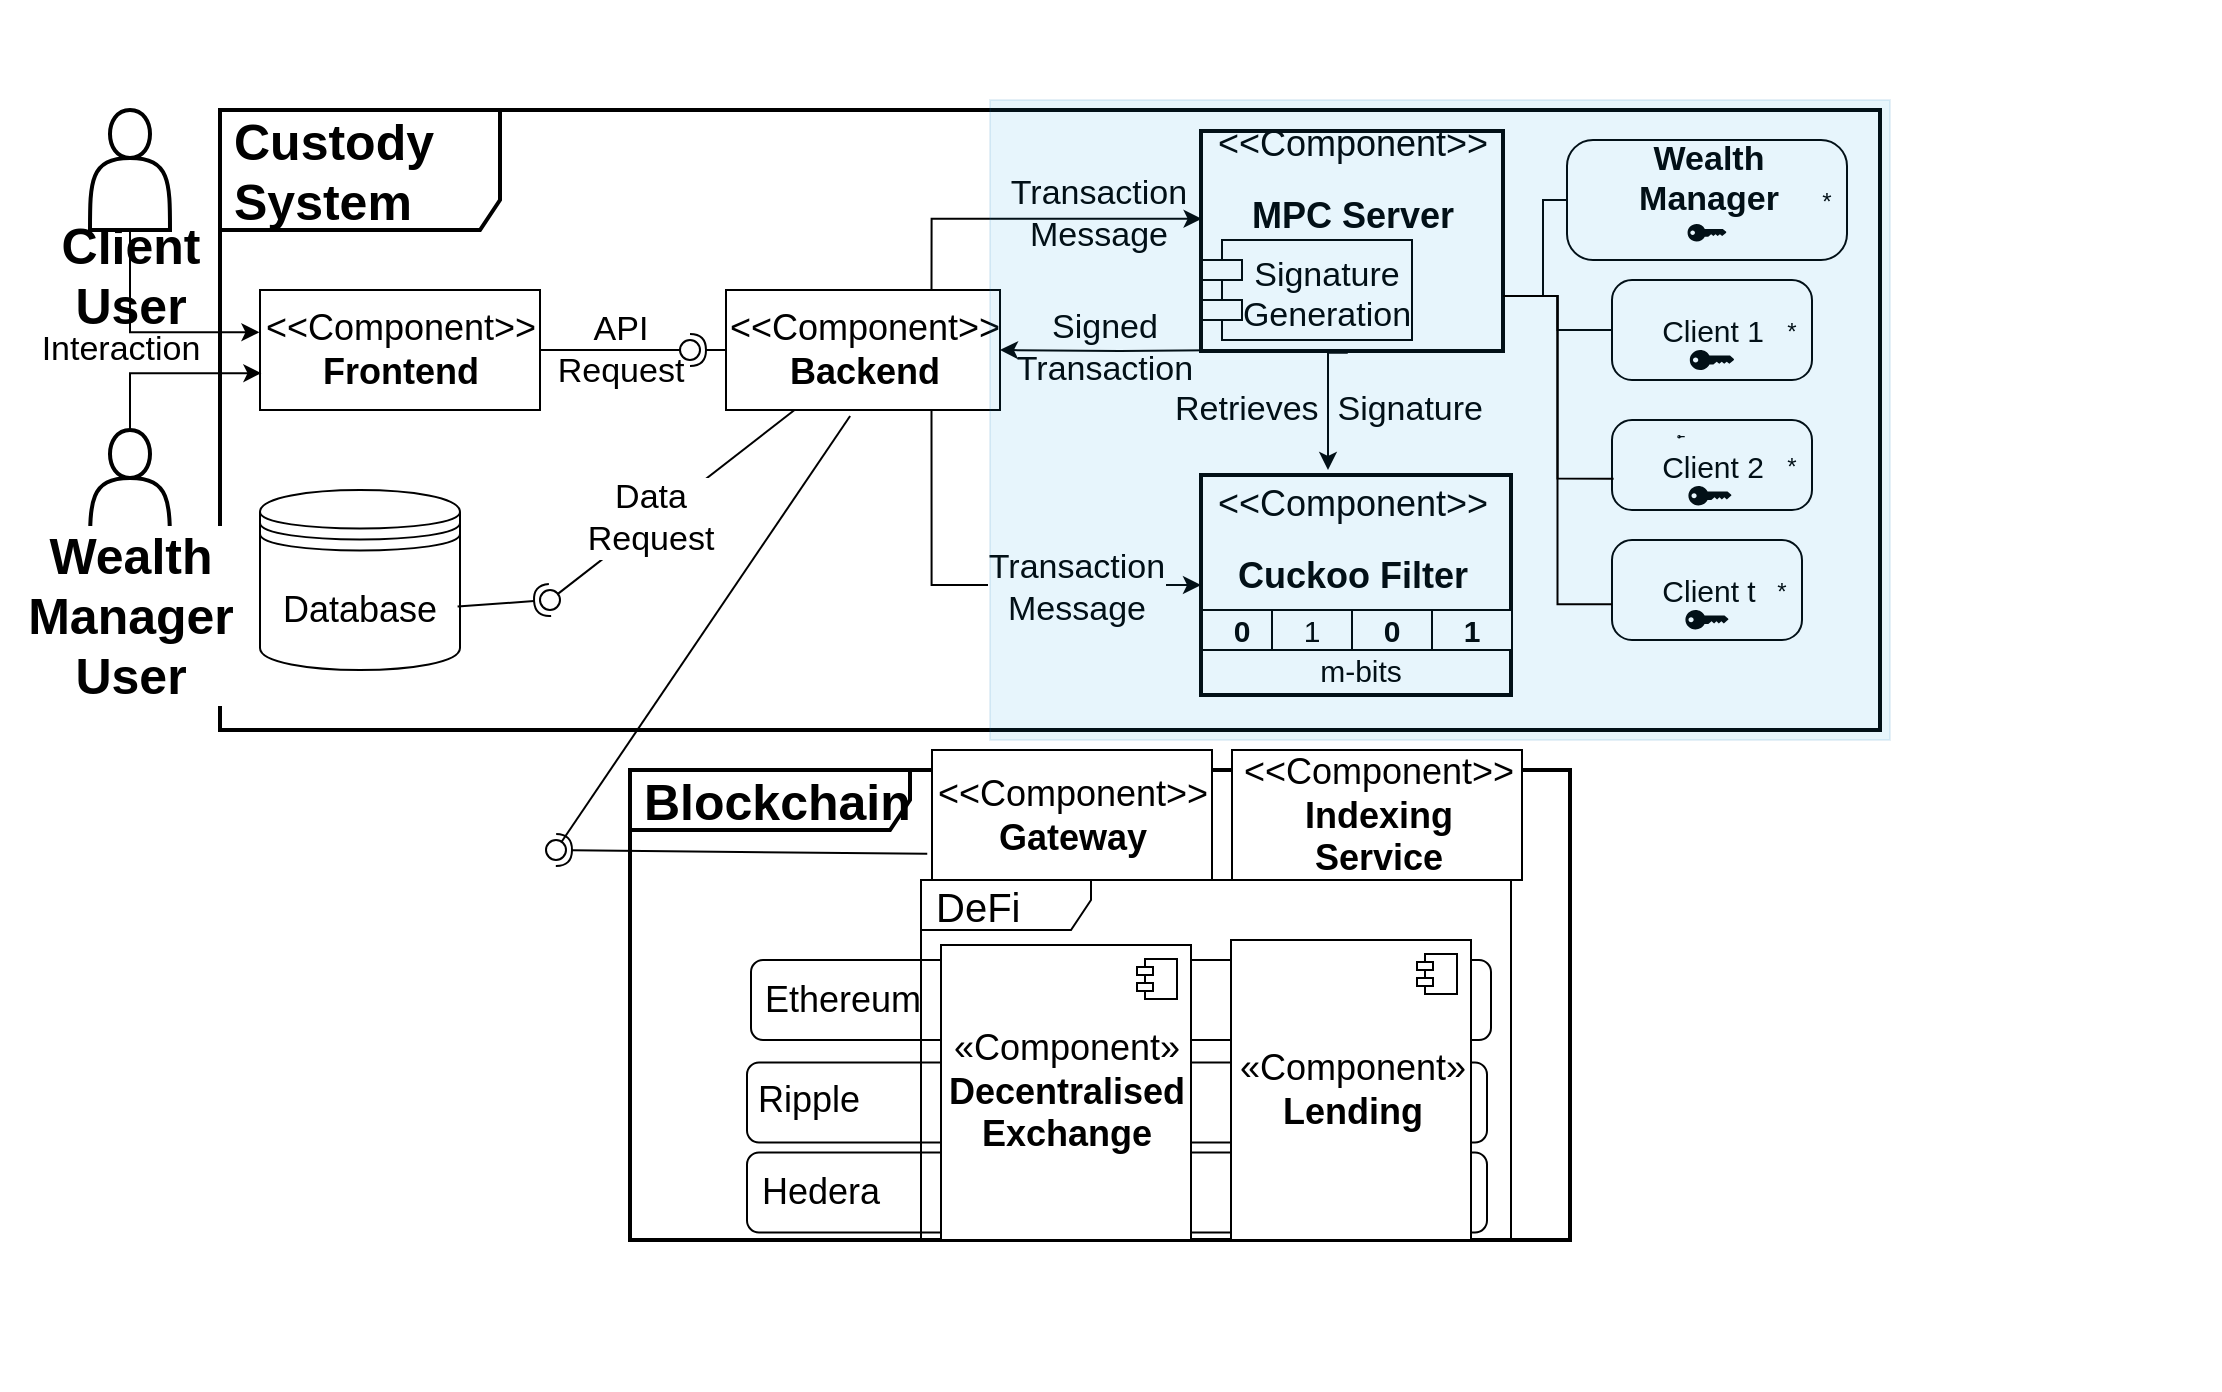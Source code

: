 <mxfile version="24.7.14" pages="4">
  <diagram name="architecture" id="YXDQPZ1RAeT50rto0kDh">
    <mxGraphModel dx="2015" dy="963" grid="0" gridSize="10" guides="1" tooltips="1" connect="1" arrows="1" fold="1" page="1" pageScale="1" pageWidth="827" pageHeight="1169" math="0" shadow="0">
      <root>
        <mxCell id="0" />
        <mxCell id="1" parent="0" />
        <mxCell id="KPDxZYGpxbLL5WXRIhqu-1" value="" style="group" parent="1" vertex="1" connectable="0">
          <mxGeometry x="544" y="290" width="1110" height="695" as="geometry" />
        </mxCell>
        <mxCell id="z6geWVlJQv_1Q-CfxisJ-1" value="&lt;font style=&quot;font-size: 25px;&quot;&gt;&lt;b&gt;Custody System&lt;/b&gt;&lt;/font&gt;" style="shape=umlFrame;whiteSpace=wrap;html=1;width=140;height=60;boundedLbl=1;verticalAlign=middle;align=left;spacingLeft=5;strokeWidth=2;" parent="KPDxZYGpxbLL5WXRIhqu-1" vertex="1">
          <mxGeometry x="110" y="55" width="830" height="310" as="geometry" />
        </mxCell>
        <mxCell id="z6geWVlJQv_1Q-CfxisJ-2" value="&lt;font style=&quot;font-size: 18px;&quot;&gt;Database&lt;/font&gt;" style="shape=datastore;whiteSpace=wrap;html=1;" parent="KPDxZYGpxbLL5WXRIhqu-1" vertex="1">
          <mxGeometry x="130" y="245" width="100" height="90" as="geometry" />
        </mxCell>
        <mxCell id="z6geWVlJQv_1Q-CfxisJ-3" value="" style="shape=actor;whiteSpace=wrap;html=1;strokeWidth=2;" parent="KPDxZYGpxbLL5WXRIhqu-1" vertex="1">
          <mxGeometry x="45" y="55" width="40" height="60" as="geometry" />
        </mxCell>
        <mxCell id="z6geWVlJQv_1Q-CfxisJ-4" value="&lt;font style=&quot;font-size: 25px;&quot;&gt;&lt;b&gt;Client&lt;br&gt;User&lt;/b&gt;&lt;br&gt;&lt;/font&gt;" style="text;html=1;align=center;verticalAlign=middle;resizable=0;points=[];autosize=1;strokeColor=none;fillColor=none;" parent="KPDxZYGpxbLL5WXRIhqu-1" vertex="1">
          <mxGeometry x="20" y="102" width="90" height="70" as="geometry" />
        </mxCell>
        <mxCell id="z6geWVlJQv_1Q-CfxisJ-5" style="edgeStyle=orthogonalEdgeStyle;rounded=0;orthogonalLoop=1;jettySize=auto;html=1;exitX=1;exitY=0.5;exitDx=0;exitDy=0;entryX=0;entryY=0.5;entryDx=0;entryDy=0;strokeWidth=1;endArrow=async;endFill=0;strokeColor=none;" parent="KPDxZYGpxbLL5WXRIhqu-1" source="z6geWVlJQv_1Q-CfxisJ-8" edge="1">
          <mxGeometry relative="1" as="geometry">
            <mxPoint x="855" y="220.0" as="targetPoint" />
          </mxGeometry>
        </mxCell>
        <mxCell id="z6geWVlJQv_1Q-CfxisJ-8" value="&lt;font style=&quot;font-size: 18px;&quot;&gt;&amp;lt;&amp;lt;Component&amp;gt;&amp;gt;&lt;br&gt;&lt;b&gt;Backend&lt;/b&gt;&lt;/font&gt;" style="html=1;align=center;verticalAlign=middle;dashed=0;" parent="KPDxZYGpxbLL5WXRIhqu-1" vertex="1">
          <mxGeometry x="363" y="145" width="137" height="60" as="geometry" />
        </mxCell>
        <mxCell id="z6geWVlJQv_1Q-CfxisJ-9" value="&lt;font style=&quot;font-size: 18px;&quot;&gt;&amp;lt;&amp;lt;Component&amp;gt;&amp;gt;&lt;br&gt;&lt;b&gt;Frontend&lt;/b&gt;&lt;/font&gt;" style="html=1;align=center;verticalAlign=middle;dashed=0;" parent="KPDxZYGpxbLL5WXRIhqu-1" vertex="1">
          <mxGeometry x="130" y="145" width="140" height="60" as="geometry" />
        </mxCell>
        <mxCell id="z6geWVlJQv_1Q-CfxisJ-10" value="" style="rounded=0;orthogonalLoop=1;jettySize=auto;html=1;endArrow=none;endFill=0;sketch=0;sourcePerimeterSpacing=0;targetPerimeterSpacing=0;exitX=0.25;exitY=1;exitDx=0;exitDy=0;" parent="KPDxZYGpxbLL5WXRIhqu-1" source="z6geWVlJQv_1Q-CfxisJ-8" target="z6geWVlJQv_1Q-CfxisJ-13" edge="1">
          <mxGeometry relative="1" as="geometry">
            <mxPoint x="765" y="155" as="sourcePoint" />
          </mxGeometry>
        </mxCell>
        <mxCell id="z6geWVlJQv_1Q-CfxisJ-11" value="&lt;font style=&quot;font-size: 17px;&quot;&gt;Data &lt;br&gt;Request&lt;/font&gt;" style="edgeLabel;html=1;align=center;verticalAlign=middle;resizable=0;points=[];" parent="z6geWVlJQv_1Q-CfxisJ-10" connectable="0" vertex="1">
          <mxGeometry x="0.2" y="-2" relative="1" as="geometry">
            <mxPoint as="offset" />
          </mxGeometry>
        </mxCell>
        <mxCell id="z6geWVlJQv_1Q-CfxisJ-12" value="" style="rounded=0;orthogonalLoop=1;jettySize=auto;html=1;endArrow=halfCircle;endFill=0;entryX=0.5;entryY=0.5;endSize=6;strokeWidth=1;sketch=0;exitX=0.988;exitY=0.647;exitDx=0;exitDy=0;exitPerimeter=0;" parent="KPDxZYGpxbLL5WXRIhqu-1" source="z6geWVlJQv_1Q-CfxisJ-2" target="z6geWVlJQv_1Q-CfxisJ-13" edge="1">
          <mxGeometry relative="1" as="geometry">
            <mxPoint x="805" y="155" as="sourcePoint" />
          </mxGeometry>
        </mxCell>
        <mxCell id="z6geWVlJQv_1Q-CfxisJ-13" value="" style="ellipse;whiteSpace=wrap;html=1;align=center;aspect=fixed;resizable=0;points=[];outlineConnect=0;sketch=0;" parent="KPDxZYGpxbLL5WXRIhqu-1" vertex="1">
          <mxGeometry x="270" y="295" width="10" height="10" as="geometry" />
        </mxCell>
        <mxCell id="z6geWVlJQv_1Q-CfxisJ-14" value="" style="rounded=0;orthogonalLoop=1;jettySize=auto;html=1;endArrow=none;endFill=0;sketch=0;sourcePerimeterSpacing=0;targetPerimeterSpacing=0;exitX=1;exitY=0.5;exitDx=0;exitDy=0;" parent="KPDxZYGpxbLL5WXRIhqu-1" source="z6geWVlJQv_1Q-CfxisJ-9" target="z6geWVlJQv_1Q-CfxisJ-17" edge="1">
          <mxGeometry relative="1" as="geometry">
            <mxPoint x="765" y="155" as="sourcePoint" />
          </mxGeometry>
        </mxCell>
        <mxCell id="z6geWVlJQv_1Q-CfxisJ-15" value="&lt;font style=&quot;font-size: 17px;&quot;&gt;API&lt;br&gt;Request&lt;/font&gt;" style="edgeLabel;html=1;align=center;verticalAlign=middle;resizable=0;points=[];labelBackgroundColor=none;" parent="z6geWVlJQv_1Q-CfxisJ-14" connectable="0" vertex="1">
          <mxGeometry x="-0.1" y="1" relative="1" as="geometry">
            <mxPoint x="8" y="1" as="offset" />
          </mxGeometry>
        </mxCell>
        <mxCell id="z6geWVlJQv_1Q-CfxisJ-16" value="" style="rounded=0;orthogonalLoop=1;jettySize=auto;html=1;endArrow=halfCircle;endFill=0;entryX=0.5;entryY=0.5;endSize=6;strokeWidth=1;sketch=0;exitX=0;exitY=0.5;exitDx=0;exitDy=0;" parent="KPDxZYGpxbLL5WXRIhqu-1" source="z6geWVlJQv_1Q-CfxisJ-8" target="z6geWVlJQv_1Q-CfxisJ-17" edge="1">
          <mxGeometry relative="1" as="geometry">
            <mxPoint x="805" y="155" as="sourcePoint" />
          </mxGeometry>
        </mxCell>
        <mxCell id="z6geWVlJQv_1Q-CfxisJ-17" value="" style="ellipse;whiteSpace=wrap;html=1;align=center;aspect=fixed;resizable=0;points=[];outlineConnect=0;sketch=0;" parent="KPDxZYGpxbLL5WXRIhqu-1" vertex="1">
          <mxGeometry x="340" y="170" width="10" height="10" as="geometry" />
        </mxCell>
        <mxCell id="z6geWVlJQv_1Q-CfxisJ-19" value="&lt;b&gt;&lt;font style=&quot;font-size: 17px;&quot;&gt;Wealth &lt;br&gt;Manager&lt;br&gt;&lt;br&gt;&lt;/font&gt;&lt;/b&gt;" style="html=1;dashed=0;rounded=1;absoluteArcSize=1;arcSize=26;verticalAlign=middle;align=center;" parent="KPDxZYGpxbLL5WXRIhqu-1" vertex="1">
          <mxGeometry x="783.5" y="70" width="140" height="60" as="geometry" />
        </mxCell>
        <mxCell id="z6geWVlJQv_1Q-CfxisJ-20" value="*" style="text;resizeWidth=0;resizeHeight=0;points=[];part=1;verticalAlign=middle;align=center;" parent="z6geWVlJQv_1Q-CfxisJ-19" vertex="1">
          <mxGeometry x="1" y="0.5" width="20" height="20" relative="1" as="geometry">
            <mxPoint x="-20" y="-10" as="offset" />
          </mxGeometry>
        </mxCell>
        <mxCell id="z6geWVlJQv_1Q-CfxisJ-21" value="" style="points=[[0,0.5,0],[0.24,0,0],[0.5,0.28,0],[0.995,0.475,0],[0.5,0.72,0],[0.24,1,0]];verticalLabelPosition=bottom;sketch=0;html=1;verticalAlign=top;aspect=fixed;align=center;pointerEvents=1;shape=mxgraph.cisco19.key;fillColor=#000000;strokeColor=none;" parent="z6geWVlJQv_1Q-CfxisJ-19" vertex="1">
          <mxGeometry x="60.279" y="42" width="19.442" height="8.75" as="geometry" />
        </mxCell>
        <mxCell id="z6geWVlJQv_1Q-CfxisJ-22" value="&lt;font style=&quot;font-size: 15px;&quot;&gt;Client 1&lt;/font&gt;" style="html=1;dashed=0;rounded=1;absoluteArcSize=1;arcSize=20;verticalAlign=middle;align=center;" parent="KPDxZYGpxbLL5WXRIhqu-1" vertex="1">
          <mxGeometry x="806" y="140" width="100" height="50" as="geometry" />
        </mxCell>
        <mxCell id="z6geWVlJQv_1Q-CfxisJ-23" value="*" style="text;resizeWidth=0;resizeHeight=0;points=[];part=1;verticalAlign=middle;align=center;" parent="z6geWVlJQv_1Q-CfxisJ-22" vertex="1">
          <mxGeometry x="1" y="0.5" width="20" height="20" relative="1" as="geometry">
            <mxPoint x="-20" y="-10" as="offset" />
          </mxGeometry>
        </mxCell>
        <mxCell id="z6geWVlJQv_1Q-CfxisJ-24" value="" style="points=[[0,0.5,0],[0.24,0,0],[0.5,0.28,0],[0.995,0.475,0],[0.5,0.72,0],[0.24,1,0]];verticalLabelPosition=bottom;sketch=0;html=1;verticalAlign=top;aspect=fixed;align=center;pointerEvents=1;shape=mxgraph.cisco19.key;fillColor=#000000;strokeColor=none;" parent="z6geWVlJQv_1Q-CfxisJ-22" vertex="1">
          <mxGeometry x="38.89" y="35" width="22.22" height="10" as="geometry" />
        </mxCell>
        <mxCell id="z6geWVlJQv_1Q-CfxisJ-25" value="&lt;font style=&quot;font-size: 15px;&quot;&gt;Client 2&lt;/font&gt;" style="html=1;dashed=0;rounded=1;absoluteArcSize=1;arcSize=20;verticalAlign=middle;align=center;" parent="KPDxZYGpxbLL5WXRIhqu-1" vertex="1">
          <mxGeometry x="806" y="210" width="100" height="45" as="geometry" />
        </mxCell>
        <mxCell id="z6geWVlJQv_1Q-CfxisJ-26" value="*" style="text;resizeWidth=0;resizeHeight=0;points=[];part=1;verticalAlign=middle;align=center;" parent="z6geWVlJQv_1Q-CfxisJ-25" vertex="1">
          <mxGeometry x="1" y="0.5" width="20" height="20" relative="1" as="geometry">
            <mxPoint x="-20" y="-10" as="offset" />
          </mxGeometry>
        </mxCell>
        <mxCell id="z6geWVlJQv_1Q-CfxisJ-27" value="" style="points=[[0,0.5,0],[0.24,0,0],[0.5,0.28,0],[0.995,0.475,0],[0.5,0.72,0],[0.24,1,0]];verticalLabelPosition=bottom;sketch=0;html=1;verticalAlign=top;aspect=fixed;align=center;pointerEvents=1;shape=mxgraph.cisco19.key;fillColor=#000000;strokeColor=none;" parent="z6geWVlJQv_1Q-CfxisJ-25" vertex="1">
          <mxGeometry x="32.633" y="7.5" width="3.87" height="1.741" as="geometry" />
        </mxCell>
        <mxCell id="z6geWVlJQv_1Q-CfxisJ-28" value="" style="points=[[0,0.5,0],[0.24,0,0],[0.5,0.28,0],[0.995,0.475,0],[0.5,0.72,0],[0.24,1,0]];verticalLabelPosition=bottom;sketch=0;html=1;verticalAlign=top;aspect=fixed;align=center;pointerEvents=1;shape=mxgraph.cisco19.key;fillColor=#000000;strokeColor=none;" parent="z6geWVlJQv_1Q-CfxisJ-25" vertex="1">
          <mxGeometry x="38.205" y="33" width="21.591" height="9.716" as="geometry" />
        </mxCell>
        <mxCell id="z6geWVlJQv_1Q-CfxisJ-29" value="&lt;font style=&quot;font-size: 15px;&quot;&gt;Client t&lt;/font&gt;" style="html=1;dashed=0;rounded=1;absoluteArcSize=1;arcSize=20;verticalAlign=middle;align=center;" parent="KPDxZYGpxbLL5WXRIhqu-1" vertex="1">
          <mxGeometry x="806" y="270" width="95" height="50" as="geometry" />
        </mxCell>
        <mxCell id="z6geWVlJQv_1Q-CfxisJ-30" value="*" style="text;resizeWidth=0;resizeHeight=0;points=[];part=1;verticalAlign=middle;align=center;" parent="z6geWVlJQv_1Q-CfxisJ-29" vertex="1">
          <mxGeometry x="1" y="0.5" width="20" height="20" relative="1" as="geometry">
            <mxPoint x="-20" y="-10" as="offset" />
          </mxGeometry>
        </mxCell>
        <mxCell id="z6geWVlJQv_1Q-CfxisJ-31" value="" style="points=[[0,0.5,0],[0.24,0,0],[0.5,0.28,0],[0.995,0.475,0],[0.5,0.72,0],[0.24,1,0]];verticalLabelPosition=bottom;sketch=0;html=1;verticalAlign=top;aspect=fixed;align=center;pointerEvents=1;shape=mxgraph.cisco19.key;fillColor=#000000;strokeColor=none;" parent="z6geWVlJQv_1Q-CfxisJ-29" vertex="1">
          <mxGeometry x="36.705" y="35" width="21.591" height="9.716" as="geometry" />
        </mxCell>
        <mxCell id="KPDxZYGpxbLL5WXRIhqu-6" style="edgeStyle=orthogonalEdgeStyle;rounded=0;orthogonalLoop=1;jettySize=auto;html=1;exitX=0.25;exitY=1;exitDx=0;exitDy=0;endArrow=none;endFill=0;" parent="KPDxZYGpxbLL5WXRIhqu-1" source="z6geWVlJQv_1Q-CfxisJ-34" target="z6geWVlJQv_1Q-CfxisJ-22" edge="1">
          <mxGeometry relative="1" as="geometry" />
        </mxCell>
        <mxCell id="KPDxZYGpxbLL5WXRIhqu-7" style="edgeStyle=orthogonalEdgeStyle;rounded=0;orthogonalLoop=1;jettySize=auto;html=1;exitX=0.25;exitY=1;exitDx=0;exitDy=0;entryX=0;entryY=0.5;entryDx=0;entryDy=0;endArrow=none;endFill=0;" parent="KPDxZYGpxbLL5WXRIhqu-1" source="z6geWVlJQv_1Q-CfxisJ-34" target="z6geWVlJQv_1Q-CfxisJ-19" edge="1">
          <mxGeometry relative="1" as="geometry" />
        </mxCell>
        <mxCell id="z6geWVlJQv_1Q-CfxisJ-34" value="" style="html=1;align=center;verticalAlign=middle;dashed=0;rotation=-90;strokeWidth=2;" parent="KPDxZYGpxbLL5WXRIhqu-1" vertex="1">
          <mxGeometry x="621" y="45" width="110" height="151" as="geometry" />
        </mxCell>
        <mxCell id="z6geWVlJQv_1Q-CfxisJ-35" value="&lt;font style=&quot;font-size: 18px;&quot;&gt;&amp;lt;&amp;lt;Component&amp;gt;&amp;gt;&lt;br style=&quot;border-color: var(--border-color);&quot;&gt;&lt;/font&gt;&lt;br style=&quot;border-color: var(--border-color); font-size: 18px;&quot;&gt;&lt;b style=&quot;border-color: var(--border-color);&quot;&gt;&lt;font style=&quot;font-size: 18px;&quot;&gt;MPC Server&lt;/font&gt;&lt;/b&gt;" style="text;html=1;align=center;verticalAlign=middle;resizable=0;points=[];autosize=1;strokeColor=none;fillColor=none;" parent="KPDxZYGpxbLL5WXRIhqu-1" vertex="1">
          <mxGeometry x="596" y="55" width="160" height="70" as="geometry" />
        </mxCell>
        <mxCell id="z6geWVlJQv_1Q-CfxisJ-36" value="" style="html=1;align=center;verticalAlign=middle;dashed=0;rotation=-90;strokeWidth=2;" parent="KPDxZYGpxbLL5WXRIhqu-1" vertex="1">
          <mxGeometry x="623" y="215" width="110" height="155" as="geometry" />
        </mxCell>
        <mxCell id="z6geWVlJQv_1Q-CfxisJ-37" style="edgeStyle=orthogonalEdgeStyle;rounded=0;orthogonalLoop=1;jettySize=auto;html=1;exitX=0.75;exitY=0;exitDx=0;exitDy=0;entryX=0.601;entryY=0.002;entryDx=0;entryDy=0;entryPerimeter=0;" parent="KPDxZYGpxbLL5WXRIhqu-1" source="z6geWVlJQv_1Q-CfxisJ-8" target="z6geWVlJQv_1Q-CfxisJ-34" edge="1">
          <mxGeometry relative="1" as="geometry" />
        </mxCell>
        <mxCell id="z6geWVlJQv_1Q-CfxisJ-38" value="&lt;font style=&quot;font-size: 17px;&quot;&gt;Transaction&lt;br&gt;Message&lt;/font&gt;" style="edgeLabel;html=1;align=center;verticalAlign=middle;resizable=0;points=[];labelBackgroundColor=none;" parent="z6geWVlJQv_1Q-CfxisJ-37" vertex="1" connectable="0">
          <mxGeometry x="0.114" y="-1" relative="1" as="geometry">
            <mxPoint x="24" y="-4" as="offset" />
          </mxGeometry>
        </mxCell>
        <mxCell id="z6geWVlJQv_1Q-CfxisJ-39" value="&lt;font style=&quot;font-size: 18px;&quot;&gt;&amp;lt;&amp;lt;Component&amp;gt;&amp;gt;&lt;br style=&quot;border-color: var(--border-color);&quot;&gt;&lt;/font&gt;&lt;br style=&quot;border-color: var(--border-color); font-size: 18px;&quot;&gt;&lt;b style=&quot;border-color: var(--border-color);&quot;&gt;&lt;font style=&quot;font-size: 18px;&quot;&gt;Cuckoo Filter&lt;/font&gt;&lt;/b&gt;" style="text;html=1;align=center;verticalAlign=middle;resizable=0;points=[];autosize=1;strokeColor=none;fillColor=none;" parent="KPDxZYGpxbLL5WXRIhqu-1" vertex="1">
          <mxGeometry x="595.5" y="235" width="160" height="70" as="geometry" />
        </mxCell>
        <mxCell id="z6geWVlJQv_1Q-CfxisJ-40" style="edgeStyle=orthogonalEdgeStyle;rounded=0;orthogonalLoop=1;jettySize=auto;html=1;entryX=1;entryY=0.5;entryDx=0;entryDy=0;" parent="KPDxZYGpxbLL5WXRIhqu-1" target="z6geWVlJQv_1Q-CfxisJ-8" edge="1">
          <mxGeometry relative="1" as="geometry">
            <mxPoint x="620" y="175" as="sourcePoint" />
            <mxPoint x="549.05" y="174.42" as="targetPoint" />
          </mxGeometry>
        </mxCell>
        <mxCell id="z6geWVlJQv_1Q-CfxisJ-41" value="&lt;span style=&quot;font-size: 17px;&quot;&gt;Signed&lt;br&gt;Transaction&lt;/span&gt;" style="edgeLabel;html=1;align=center;verticalAlign=middle;resizable=0;points=[];labelBackgroundColor=none;" parent="z6geWVlJQv_1Q-CfxisJ-40" vertex="1" connectable="0">
          <mxGeometry x="0.195" relative="1" as="geometry">
            <mxPoint x="3" y="-1" as="offset" />
          </mxGeometry>
        </mxCell>
        <mxCell id="z6geWVlJQv_1Q-CfxisJ-42" value="Signature &#xa;Generation" style="shape=module;align=left;spacingLeft=20;align=center;verticalAlign=top;fontSize=17;" parent="KPDxZYGpxbLL5WXRIhqu-1" vertex="1">
          <mxGeometry x="601" y="120" width="105" height="50" as="geometry" />
        </mxCell>
        <mxCell id="z6geWVlJQv_1Q-CfxisJ-6" style="edgeStyle=orthogonalEdgeStyle;rounded=0;orthogonalLoop=1;jettySize=auto;html=1;exitX=0.75;exitY=1;exitDx=0;exitDy=0;entryX=0.5;entryY=0;entryDx=0;entryDy=0;" parent="KPDxZYGpxbLL5WXRIhqu-1" source="z6geWVlJQv_1Q-CfxisJ-8" target="z6geWVlJQv_1Q-CfxisJ-36" edge="1">
          <mxGeometry relative="1" as="geometry" />
        </mxCell>
        <mxCell id="z6geWVlJQv_1Q-CfxisJ-7" value="&lt;font style=&quot;font-size: 17px;&quot;&gt;Transaction&lt;br style=&quot;border-color: var(--border-color);&quot;&gt;Message&lt;/font&gt;" style="edgeLabel;html=1;align=center;verticalAlign=middle;resizable=0;points=[];" parent="z6geWVlJQv_1Q-CfxisJ-6" vertex="1" connectable="0">
          <mxGeometry x="0.425" y="-1" relative="1" as="geometry">
            <mxPoint x="1" as="offset" />
          </mxGeometry>
        </mxCell>
        <mxCell id="z6geWVlJQv_1Q-CfxisJ-46" value="" style="group;rotation=-90;" parent="KPDxZYGpxbLL5WXRIhqu-1" vertex="1" connectable="0">
          <mxGeometry x="686" y="220" width="20" height="190" as="geometry" />
        </mxCell>
        <mxCell id="z6geWVlJQv_1Q-CfxisJ-47" value="&lt;font style=&quot;font-size: 15px;&quot;&gt;&lt;b&gt;0&lt;/b&gt;&lt;/font&gt;" style="rounded=0;whiteSpace=wrap;html=1;rotation=0;" parent="z6geWVlJQv_1Q-CfxisJ-46" vertex="1">
          <mxGeometry x="-10" y="85" width="40" height="20" as="geometry" />
        </mxCell>
        <mxCell id="z6geWVlJQv_1Q-CfxisJ-49" value="&lt;font style=&quot;font-size: 15px;&quot;&gt;&lt;b&gt;1&lt;/b&gt;&lt;/font&gt;" style="rounded=0;whiteSpace=wrap;html=1;rotation=0;" parent="z6geWVlJQv_1Q-CfxisJ-46" vertex="1">
          <mxGeometry x="30" y="85" width="40" height="20" as="geometry" />
        </mxCell>
        <mxCell id="z6geWVlJQv_1Q-CfxisJ-50" value="&lt;font style=&quot;font-size: 15px;&quot;&gt;&lt;b&gt;0&lt;/b&gt;&lt;/font&gt;" style="rounded=0;whiteSpace=wrap;html=1;rotation=0;" parent="z6geWVlJQv_1Q-CfxisJ-46" vertex="1">
          <mxGeometry x="-85" y="85" width="40" height="20" as="geometry" />
        </mxCell>
        <mxCell id="z6geWVlJQv_1Q-CfxisJ-51" value="&lt;font style=&quot;font-size: 15px;&quot;&gt;1&lt;/font&gt;" style="rounded=0;whiteSpace=wrap;html=1;rotation=0;" parent="z6geWVlJQv_1Q-CfxisJ-46" vertex="1">
          <mxGeometry x="-50" y="85" width="40" height="20" as="geometry" />
        </mxCell>
        <mxCell id="z6geWVlJQv_1Q-CfxisJ-52" value="&lt;font style=&quot;font-size: 15px;&quot;&gt;m-bits&lt;/font&gt;" style="text;html=1;align=center;verticalAlign=middle;resizable=0;points=[];autosize=1;strokeColor=none;fillColor=none;rotation=0;" parent="KPDxZYGpxbLL5WXRIhqu-1" vertex="1">
          <mxGeometry x="645" y="320" width="70" height="30" as="geometry" />
        </mxCell>
        <mxCell id="z6geWVlJQv_1Q-CfxisJ-58" value="&lt;font style=&quot;font-size: 25px;&quot;&gt;&lt;b&gt;Blockchain&lt;/b&gt;&lt;/font&gt;" style="shape=umlFrame;whiteSpace=wrap;html=1;width=140;height=30;boundedLbl=1;verticalAlign=middle;align=left;spacingLeft=5;strokeWidth=2;" parent="KPDxZYGpxbLL5WXRIhqu-1" vertex="1">
          <mxGeometry x="315" y="385" width="470" height="235" as="geometry" />
        </mxCell>
        <mxCell id="z6geWVlJQv_1Q-CfxisJ-59" value="" style="rounded=1;whiteSpace=wrap;html=1;" parent="KPDxZYGpxbLL5WXRIhqu-1" vertex="1">
          <mxGeometry x="373.5" y="576.25" width="370" height="40" as="geometry" />
        </mxCell>
        <mxCell id="z6geWVlJQv_1Q-CfxisJ-60" value="&lt;font style=&quot;font-size: 18px;&quot;&gt;&amp;lt;&amp;lt;Component&amp;gt;&amp;gt;&lt;br&gt;&lt;b&gt;Gateway&lt;/b&gt;&lt;/font&gt;" style="html=1;align=center;verticalAlign=middle;dashed=0;" parent="KPDxZYGpxbLL5WXRIhqu-1" vertex="1">
          <mxGeometry x="466" y="375" width="140" height="65" as="geometry" />
        </mxCell>
        <mxCell id="z6geWVlJQv_1Q-CfxisJ-61" value="" style="rounded=1;whiteSpace=wrap;html=1;" parent="KPDxZYGpxbLL5WXRIhqu-1" vertex="1">
          <mxGeometry x="375.5" y="480" width="370" height="40" as="geometry" />
        </mxCell>
        <mxCell id="z6geWVlJQv_1Q-CfxisJ-62" value="&lt;font style=&quot;font-size: 18px;&quot;&gt;&amp;lt;&amp;lt;Component&amp;gt;&amp;gt;&lt;br&gt;&lt;b&gt;Indexing&lt;br&gt;Service&lt;/b&gt;&lt;/font&gt;" style="html=1;align=center;verticalAlign=middle;dashed=0;" parent="KPDxZYGpxbLL5WXRIhqu-1" vertex="1">
          <mxGeometry x="616" y="375" width="145" height="65" as="geometry" />
        </mxCell>
        <mxCell id="z6geWVlJQv_1Q-CfxisJ-63" value="" style="rounded=1;whiteSpace=wrap;html=1;" parent="KPDxZYGpxbLL5WXRIhqu-1" vertex="1">
          <mxGeometry x="373.5" y="531.25" width="370" height="40" as="geometry" />
        </mxCell>
        <mxCell id="z6geWVlJQv_1Q-CfxisJ-64" value="&lt;font style=&quot;font-size: 20px;&quot;&gt;DeFi&lt;/font&gt;" style="shape=umlFrame;whiteSpace=wrap;html=1;width=85;height=25;boundedLbl=1;verticalAlign=middle;align=left;spacingLeft=5;" parent="KPDxZYGpxbLL5WXRIhqu-1" vertex="1">
          <mxGeometry x="460.5" y="440" width="295" height="180" as="geometry" />
        </mxCell>
        <mxCell id="z6geWVlJQv_1Q-CfxisJ-65" value="&lt;font style=&quot;font-size: 18px;&quot;&gt;Ethereum&lt;/font&gt;" style="text;html=1;align=center;verticalAlign=middle;resizable=0;points=[];autosize=1;strokeColor=none;fillColor=none;" parent="KPDxZYGpxbLL5WXRIhqu-1" vertex="1">
          <mxGeometry x="370.5" y="480" width="100" height="40" as="geometry" />
        </mxCell>
        <mxCell id="z6geWVlJQv_1Q-CfxisJ-66" value="&lt;font style=&quot;font-size: 18px;&quot;&gt;Ripple&lt;/font&gt;" style="text;html=1;align=center;verticalAlign=middle;resizable=0;points=[];autosize=1;strokeColor=none;fillColor=none;" parent="KPDxZYGpxbLL5WXRIhqu-1" vertex="1">
          <mxGeometry x="364" y="530" width="80" height="40" as="geometry" />
        </mxCell>
        <mxCell id="z6geWVlJQv_1Q-CfxisJ-67" value="&lt;font style=&quot;font-size: 18px;&quot;&gt;«Component»&lt;br&gt;&lt;b&gt;Decentralised &lt;br&gt;Exchange&lt;/b&gt;&lt;/font&gt;" style="html=1;dropTarget=0;" parent="KPDxZYGpxbLL5WXRIhqu-1" vertex="1">
          <mxGeometry x="470.5" y="472.5" width="125" height="147.5" as="geometry" />
        </mxCell>
        <mxCell id="z6geWVlJQv_1Q-CfxisJ-68" value="" style="shape=module;jettyWidth=8;jettyHeight=4;" parent="z6geWVlJQv_1Q-CfxisJ-67" vertex="1">
          <mxGeometry x="1" width="20" height="20" relative="1" as="geometry">
            <mxPoint x="-27" y="7" as="offset" />
          </mxGeometry>
        </mxCell>
        <mxCell id="z6geWVlJQv_1Q-CfxisJ-69" value="&lt;font style=&quot;font-size: 18px;&quot;&gt;«Component»&lt;br&gt;&lt;b&gt;Lending&lt;/b&gt;&lt;/font&gt;" style="html=1;dropTarget=0;" parent="KPDxZYGpxbLL5WXRIhqu-1" vertex="1">
          <mxGeometry x="615.5" y="470" width="120" height="150" as="geometry" />
        </mxCell>
        <mxCell id="z6geWVlJQv_1Q-CfxisJ-70" value="" style="shape=module;jettyWidth=8;jettyHeight=4;" parent="z6geWVlJQv_1Q-CfxisJ-69" vertex="1">
          <mxGeometry x="1" width="20" height="20" relative="1" as="geometry">
            <mxPoint x="-27" y="7" as="offset" />
          </mxGeometry>
        </mxCell>
        <mxCell id="z6geWVlJQv_1Q-CfxisJ-71" value="" style="rounded=0;orthogonalLoop=1;jettySize=auto;html=1;endArrow=none;endFill=0;sketch=0;sourcePerimeterSpacing=0;targetPerimeterSpacing=0;strokeWidth=1;exitX=0.453;exitY=1.05;exitDx=0;exitDy=0;exitPerimeter=0;" parent="KPDxZYGpxbLL5WXRIhqu-1" source="z6geWVlJQv_1Q-CfxisJ-8" target="z6geWVlJQv_1Q-CfxisJ-73" edge="1">
          <mxGeometry relative="1" as="geometry">
            <mxPoint x="332.5" y="370" as="sourcePoint" />
          </mxGeometry>
        </mxCell>
        <mxCell id="z6geWVlJQv_1Q-CfxisJ-72" value="" style="rounded=0;orthogonalLoop=1;jettySize=auto;html=1;endArrow=halfCircle;endFill=0;entryX=0.5;entryY=0.5;endSize=6;strokeWidth=1;sketch=0;exitX=-0.017;exitY=0.799;exitDx=0;exitDy=0;exitPerimeter=0;" parent="KPDxZYGpxbLL5WXRIhqu-1" source="z6geWVlJQv_1Q-CfxisJ-60" target="z6geWVlJQv_1Q-CfxisJ-73" edge="1">
          <mxGeometry relative="1" as="geometry">
            <mxPoint x="212.5" y="350" as="sourcePoint" />
          </mxGeometry>
        </mxCell>
        <mxCell id="z6geWVlJQv_1Q-CfxisJ-73" value="" style="ellipse;whiteSpace=wrap;html=1;align=center;aspect=fixed;resizable=0;points=[];outlineConnect=0;sketch=0;" parent="KPDxZYGpxbLL5WXRIhqu-1" vertex="1">
          <mxGeometry x="273" y="420" width="10" height="10" as="geometry" />
        </mxCell>
        <mxCell id="z6geWVlJQv_1Q-CfxisJ-74" value="&lt;font style=&quot;font-size: 18px;&quot;&gt;Hedera&lt;/font&gt;" style="text;html=1;align=center;verticalAlign=middle;resizable=0;points=[];autosize=1;strokeColor=none;fillColor=none;" parent="KPDxZYGpxbLL5WXRIhqu-1" vertex="1">
          <mxGeometry x="369.5" y="576.25" width="80" height="40" as="geometry" />
        </mxCell>
        <mxCell id="z6geWVlJQv_1Q-CfxisJ-75" value="" style="shape=actor;whiteSpace=wrap;html=1;strokeWidth=2;" parent="KPDxZYGpxbLL5WXRIhqu-1" vertex="1">
          <mxGeometry x="45" y="215" width="40" height="60" as="geometry" />
        </mxCell>
        <mxCell id="z6geWVlJQv_1Q-CfxisJ-76" value="&lt;font style=&quot;font-size: 25px;&quot;&gt;&lt;b&gt;Wealth&lt;br&gt;Manager&lt;br&gt;User&lt;/b&gt;&lt;br&gt;&lt;/font&gt;" style="text;html=1;align=center;verticalAlign=middle;resizable=0;points=[];autosize=1;strokeColor=none;fillColor=none;labelBackgroundColor=default;" parent="KPDxZYGpxbLL5WXRIhqu-1" vertex="1">
          <mxGeometry y="257" width="130" height="100" as="geometry" />
        </mxCell>
        <mxCell id="z6geWVlJQv_1Q-CfxisJ-77" value="&lt;font style=&quot;font-size: 17px;&quot;&gt;Interaction&lt;/font&gt;" style="text;html=1;align=center;verticalAlign=middle;resizable=0;points=[];autosize=1;strokeColor=none;fillColor=none;" parent="KPDxZYGpxbLL5WXRIhqu-1" vertex="1">
          <mxGeometry x="10" y="160" width="100" height="30" as="geometry" />
        </mxCell>
        <mxCell id="z6geWVlJQv_1Q-CfxisJ-78" style="edgeStyle=orthogonalEdgeStyle;rounded=0;orthogonalLoop=1;jettySize=auto;html=1;exitX=0.5;exitY=0;exitDx=0;exitDy=0;entryX=0.005;entryY=0.693;entryDx=0;entryDy=0;entryPerimeter=0;" parent="KPDxZYGpxbLL5WXRIhqu-1" source="z6geWVlJQv_1Q-CfxisJ-75" target="z6geWVlJQv_1Q-CfxisJ-9" edge="1">
          <mxGeometry relative="1" as="geometry" />
        </mxCell>
        <mxCell id="z6geWVlJQv_1Q-CfxisJ-32" style="edgeStyle=orthogonalEdgeStyle;rounded=0;orthogonalLoop=1;jettySize=auto;html=1;entryX=1;entryY=0.5;entryDx=0;entryDy=0;exitX=-0.008;exitY=0.486;exitDx=0;exitDy=0;exitPerimeter=0;" parent="KPDxZYGpxbLL5WXRIhqu-1" source="z6geWVlJQv_1Q-CfxisJ-34" edge="1">
          <mxGeometry relative="1" as="geometry">
            <mxPoint x="674" y="180" as="sourcePoint" />
            <mxPoint x="664" y="235" as="targetPoint" />
            <Array as="points">
              <mxPoint x="664" y="176" />
            </Array>
          </mxGeometry>
        </mxCell>
        <mxCell id="KPDxZYGpxbLL5WXRIhqu-3" value="&lt;font style=&quot;font-size: 17px;&quot;&gt;Retrieves &amp;nbsp;Signature&lt;/font&gt;" style="edgeLabel;html=1;align=center;verticalAlign=middle;resizable=0;points=[];labelBackgroundColor=none;" parent="z6geWVlJQv_1Q-CfxisJ-32" vertex="1" connectable="0">
          <mxGeometry x="-0.143" y="-1" relative="1" as="geometry">
            <mxPoint x="1" y="9" as="offset" />
          </mxGeometry>
        </mxCell>
        <mxCell id="z6geWVlJQv_1Q-CfxisJ-79" style="edgeStyle=orthogonalEdgeStyle;rounded=0;orthogonalLoop=1;jettySize=auto;html=1;exitX=0.5;exitY=1;exitDx=0;exitDy=0;entryX=-0.002;entryY=0.352;entryDx=0;entryDy=0;entryPerimeter=0;" parent="KPDxZYGpxbLL5WXRIhqu-1" source="z6geWVlJQv_1Q-CfxisJ-3" target="z6geWVlJQv_1Q-CfxisJ-9" edge="1">
          <mxGeometry relative="1" as="geometry" />
        </mxCell>
        <mxCell id="z6geWVlJQv_1Q-CfxisJ-80" value="" style="rounded=0;whiteSpace=wrap;html=1;opacity=10;fillColor=#1ba1e2;strokeColor=#006EAF;fontColor=#ffffff;" parent="KPDxZYGpxbLL5WXRIhqu-1" vertex="1">
          <mxGeometry x="495" y="50" width="450" height="320" as="geometry" />
        </mxCell>
        <mxCell id="KPDxZYGpxbLL5WXRIhqu-8" style="edgeStyle=orthogonalEdgeStyle;rounded=0;orthogonalLoop=1;jettySize=auto;html=1;exitX=0.25;exitY=1;exitDx=0;exitDy=0;entryX=0.008;entryY=0.652;entryDx=0;entryDy=0;entryPerimeter=0;endArrow=none;endFill=0;" parent="KPDxZYGpxbLL5WXRIhqu-1" source="z6geWVlJQv_1Q-CfxisJ-34" target="z6geWVlJQv_1Q-CfxisJ-25" edge="1">
          <mxGeometry relative="1" as="geometry" />
        </mxCell>
        <mxCell id="KPDxZYGpxbLL5WXRIhqu-9" style="edgeStyle=orthogonalEdgeStyle;rounded=0;orthogonalLoop=1;jettySize=auto;html=1;exitX=0.25;exitY=1;exitDx=0;exitDy=0;entryX=0.001;entryY=0.642;entryDx=0;entryDy=0;entryPerimeter=0;endArrow=none;endFill=0;" parent="KPDxZYGpxbLL5WXRIhqu-1" source="z6geWVlJQv_1Q-CfxisJ-34" target="z6geWVlJQv_1Q-CfxisJ-29" edge="1">
          <mxGeometry relative="1" as="geometry" />
        </mxCell>
      </root>
    </mxGraphModel>
  </diagram>
  <diagram id="uLmXAzAxfpXVJ6ObRv6V" name="txn-sign-tech">
    <mxGraphModel dx="2015" dy="963" grid="0" gridSize="10" guides="1" tooltips="1" connect="1" arrows="1" fold="1" page="1" pageScale="1" pageWidth="827" pageHeight="1169" math="0" shadow="0">
      <root>
        <mxCell id="0" />
        <mxCell id="1" parent="0" />
        <mxCell id="POlVVjlNU5XaI5uyBXdq-1" value="" style="rounded=1;whiteSpace=wrap;html=1;dashed=1;dashPattern=8 8;strokeWidth=2;" vertex="1" parent="1">
          <mxGeometry x="696" y="500" width="430" height="340" as="geometry" />
        </mxCell>
        <mxCell id="POlVVjlNU5XaI5uyBXdq-2" style="edgeStyle=orthogonalEdgeStyle;rounded=0;orthogonalLoop=1;jettySize=auto;html=1;exitX=0.5;exitY=1;exitDx=0;exitDy=0;entryX=0;entryY=0.5;entryDx=0;entryDy=0;" edge="1" parent="1" source="POlVVjlNU5XaI5uyBXdq-3">
          <mxGeometry relative="1" as="geometry">
            <mxPoint x="566" y="670" as="targetPoint" />
            <Array as="points">
              <mxPoint x="606" y="630" />
              <mxPoint x="546" y="630" />
              <mxPoint x="546" y="670" />
            </Array>
          </mxGeometry>
        </mxCell>
        <mxCell id="POlVVjlNU5XaI5uyBXdq-3" value="" style="shape=actor;whiteSpace=wrap;html=1;strokeWidth=2;" vertex="1" parent="1">
          <mxGeometry x="586" y="560" width="40" height="60" as="geometry" />
        </mxCell>
        <mxCell id="POlVVjlNU5XaI5uyBXdq-4" style="edgeStyle=orthogonalEdgeStyle;rounded=0;orthogonalLoop=1;jettySize=auto;html=1;exitX=0.5;exitY=0;exitDx=0;exitDy=0;entryX=0;entryY=0.5;entryDx=0;entryDy=0;" edge="1" parent="1" source="POlVVjlNU5XaI5uyBXdq-6" target="POlVVjlNU5XaI5uyBXdq-27">
          <mxGeometry relative="1" as="geometry">
            <mxPoint x="566" y="670" as="targetPoint" />
            <Array as="points">
              <mxPoint x="606" y="710" />
              <mxPoint x="546" y="710" />
              <mxPoint x="546" y="670" />
            </Array>
          </mxGeometry>
        </mxCell>
        <mxCell id="POlVVjlNU5XaI5uyBXdq-5" value="&lt;font style=&quot;font-size: 14px;&quot;&gt;Verify Key&lt;br&gt;Shard Validity&lt;/font&gt;" style="edgeLabel;html=1;align=center;verticalAlign=middle;resizable=0;points=[];rotation=0;" vertex="1" connectable="0" parent="POlVVjlNU5XaI5uyBXdq-4">
          <mxGeometry x="0.035" y="2" relative="1" as="geometry">
            <mxPoint x="-38" y="-37" as="offset" />
          </mxGeometry>
        </mxCell>
        <mxCell id="POlVVjlNU5XaI5uyBXdq-6" value="" style="shape=actor;whiteSpace=wrap;html=1;strokeWidth=2;" vertex="1" parent="1">
          <mxGeometry x="586" y="720" width="40" height="60" as="geometry" />
        </mxCell>
        <mxCell id="POlVVjlNU5XaI5uyBXdq-7" style="edgeStyle=orthogonalEdgeStyle;rounded=0;orthogonalLoop=1;jettySize=auto;html=1;exitX=0.5;exitY=0;exitDx=0;exitDy=0;entryX=0.5;entryY=0;entryDx=0;entryDy=0;" edge="1" parent="1" source="POlVVjlNU5XaI5uyBXdq-11" target="POlVVjlNU5XaI5uyBXdq-3">
          <mxGeometry relative="1" as="geometry">
            <Array as="points">
              <mxPoint x="781" y="490" />
              <mxPoint x="606" y="490" />
            </Array>
          </mxGeometry>
        </mxCell>
        <mxCell id="POlVVjlNU5XaI5uyBXdq-8" value="&lt;font style=&quot;font-size: 14px;&quot;&gt;Verify Transaction&lt;br style=&quot;border-color: var(--border-color);&quot;&gt;Participants&lt;/font&gt;" style="edgeLabel;html=1;align=center;verticalAlign=middle;resizable=0;points=[];" vertex="1" connectable="0" parent="POlVVjlNU5XaI5uyBXdq-7">
          <mxGeometry x="-0.042" y="1" relative="1" as="geometry">
            <mxPoint x="-32" y="-1" as="offset" />
          </mxGeometry>
        </mxCell>
        <mxCell id="POlVVjlNU5XaI5uyBXdq-9" style="edgeStyle=orthogonalEdgeStyle;rounded=0;orthogonalLoop=1;jettySize=auto;html=1;exitX=0.5;exitY=1;exitDx=0;exitDy=0;entryX=0.5;entryY=1;entryDx=0;entryDy=0;" edge="1" parent="1" source="POlVVjlNU5XaI5uyBXdq-11" target="POlVVjlNU5XaI5uyBXdq-6">
          <mxGeometry relative="1" as="geometry">
            <Array as="points">
              <mxPoint x="781" y="850" />
              <mxPoint x="606" y="850" />
            </Array>
          </mxGeometry>
        </mxCell>
        <mxCell id="POlVVjlNU5XaI5uyBXdq-10" value="&lt;font style=&quot;font-size: 14px;&quot;&gt;Verify Transaction&lt;br&gt;Participants&lt;/font&gt;" style="edgeLabel;html=1;align=center;verticalAlign=middle;resizable=0;points=[];" vertex="1" connectable="0" parent="POlVVjlNU5XaI5uyBXdq-9">
          <mxGeometry x="-0.005" y="1" relative="1" as="geometry">
            <mxPoint x="-31" as="offset" />
          </mxGeometry>
        </mxCell>
        <mxCell id="POlVVjlNU5XaI5uyBXdq-11" value="CUCKOO&#xa;FILTER" style="rounded=1;align=center;verticalAlign=middle;dashed=0;absoluteArcSize=0;fontSize=18;fontStyle=1;strokeWidth=1;" vertex="1" parent="1">
          <mxGeometry x="736" y="560" width="100" height="220" as="geometry" />
        </mxCell>
        <mxCell id="POlVVjlNU5XaI5uyBXdq-12" value="&lt;font style=&quot;font-size: 14px;&quot;&gt;Sign Transaction&lt;/font&gt;" style="edgeStyle=orthogonalEdgeStyle;rounded=0;orthogonalLoop=1;jettySize=auto;html=1;exitX=0.9;exitY=0.5;exitDx=0;exitDy=0;exitPerimeter=0;entryX=0.026;entryY=0.138;entryDx=0;entryDy=0;entryPerimeter=0;strokeWidth=4;" edge="1" parent="1" source="POlVVjlNU5XaI5uyBXdq-3" target="POlVVjlNU5XaI5uyBXdq-11">
          <mxGeometry x="-0.248" y="-10" relative="1" as="geometry">
            <mxPoint as="offset" />
          </mxGeometry>
        </mxCell>
        <mxCell id="POlVVjlNU5XaI5uyBXdq-13" style="edgeStyle=orthogonalEdgeStyle;rounded=0;orthogonalLoop=1;jettySize=auto;html=1;exitX=0.9;exitY=0.5;exitDx=0;exitDy=0;exitPerimeter=0;entryX=-0.012;entryY=0.862;entryDx=0;entryDy=0;entryPerimeter=0;strokeWidth=4;" edge="1" parent="1" source="POlVVjlNU5XaI5uyBXdq-6" target="POlVVjlNU5XaI5uyBXdq-11">
          <mxGeometry relative="1" as="geometry" />
        </mxCell>
        <mxCell id="POlVVjlNU5XaI5uyBXdq-14" value="&lt;font style=&quot;font-size: 14px;&quot;&gt;Sign Transaction&lt;/font&gt;" style="edgeLabel;html=1;align=center;verticalAlign=middle;resizable=0;points=[];" vertex="1" connectable="0" parent="POlVVjlNU5XaI5uyBXdq-13">
          <mxGeometry x="-0.268" y="1" relative="1" as="geometry">
            <mxPoint x="3" y="15" as="offset" />
          </mxGeometry>
        </mxCell>
        <mxCell id="POlVVjlNU5XaI5uyBXdq-15" style="edgeStyle=orthogonalEdgeStyle;rounded=0;orthogonalLoop=1;jettySize=auto;html=1;exitX=1;exitY=0.5;exitDx=0;exitDy=0;strokeWidth=5;" edge="1" parent="1" source="POlVVjlNU5XaI5uyBXdq-24">
          <mxGeometry relative="1" as="geometry">
            <mxPoint x="1206" y="670" as="targetPoint" />
            <Array as="points">
              <mxPoint x="1176" y="670" />
              <mxPoint x="1176" y="670" />
            </Array>
          </mxGeometry>
        </mxCell>
        <mxCell id="POlVVjlNU5XaI5uyBXdq-16" value="&lt;font style=&quot;font-size: 14px;&quot;&gt;&lt;b&gt;Single Signed&amp;nbsp;&lt;br&gt;Transaction Generated&lt;/b&gt;&lt;/font&gt;" style="edgeLabel;html=1;align=center;verticalAlign=middle;resizable=0;points=[];" vertex="1" connectable="0" parent="POlVVjlNU5XaI5uyBXdq-15">
          <mxGeometry x="-0.023" y="-2" relative="1" as="geometry">
            <mxPoint x="31" y="28" as="offset" />
          </mxGeometry>
        </mxCell>
        <mxCell id="POlVVjlNU5XaI5uyBXdq-17" style="edgeStyle=orthogonalEdgeStyle;rounded=0;orthogonalLoop=1;jettySize=auto;html=1;exitX=0;exitY=0.5;exitDx=0;exitDy=0;entryX=1;entryY=0.5;entryDx=0;entryDy=0;" edge="1" parent="1" source="POlVVjlNU5XaI5uyBXdq-24" target="POlVVjlNU5XaI5uyBXdq-11">
          <mxGeometry relative="1" as="geometry" />
        </mxCell>
        <mxCell id="POlVVjlNU5XaI5uyBXdq-18" value="&lt;font style=&quot;font-size: 14px;&quot;&gt;Retrieve&amp;nbsp;&lt;br&gt;Signatures&lt;/font&gt;" style="edgeLabel;html=1;align=center;verticalAlign=middle;resizable=0;points=[];" vertex="1" connectable="0" parent="POlVVjlNU5XaI5uyBXdq-17">
          <mxGeometry x="-0.021" y="1" relative="1" as="geometry">
            <mxPoint x="-1" y="-21" as="offset" />
          </mxGeometry>
        </mxCell>
        <mxCell id="POlVVjlNU5XaI5uyBXdq-19" value="" style="edgeStyle=orthogonalEdgeStyle;rounded=0;orthogonalLoop=1;jettySize=auto;html=1;" edge="1" parent="1">
          <mxGeometry relative="1" as="geometry">
            <mxPoint x="936" y="671" as="sourcePoint" />
            <mxPoint x="836" y="671" as="targetPoint" />
          </mxGeometry>
        </mxCell>
        <mxCell id="POlVVjlNU5XaI5uyBXdq-20" style="edgeStyle=orthogonalEdgeStyle;rounded=0;orthogonalLoop=1;jettySize=auto;html=1;exitX=0.25;exitY=0;exitDx=0;exitDy=0;" edge="1" parent="1" source="POlVVjlNU5XaI5uyBXdq-24">
          <mxGeometry relative="1" as="geometry">
            <mxPoint x="586" y="605" as="targetPoint" />
            <Array as="points">
              <mxPoint x="996" y="560" />
              <mxPoint x="996" y="470" />
              <mxPoint x="566" y="470" />
              <mxPoint x="566" y="605" />
            </Array>
          </mxGeometry>
        </mxCell>
        <mxCell id="POlVVjlNU5XaI5uyBXdq-21" value="&lt;font style=&quot;font-size: 14px;&quot;&gt;Generate Key Shards&lt;/font&gt;" style="edgeLabel;html=1;align=center;verticalAlign=middle;resizable=0;points=[];" vertex="1" connectable="0" parent="POlVVjlNU5XaI5uyBXdq-20">
          <mxGeometry x="-0.265" y="1" relative="1" as="geometry">
            <mxPoint as="offset" />
          </mxGeometry>
        </mxCell>
        <mxCell id="POlVVjlNU5XaI5uyBXdq-22" style="edgeStyle=orthogonalEdgeStyle;rounded=0;orthogonalLoop=1;jettySize=auto;html=1;exitX=0.25;exitY=1;exitDx=0;exitDy=0;entryX=0;entryY=0.75;entryDx=0;entryDy=0;" edge="1" parent="1" source="POlVVjlNU5XaI5uyBXdq-24" target="POlVVjlNU5XaI5uyBXdq-6">
          <mxGeometry relative="1" as="geometry">
            <Array as="points">
              <mxPoint x="996" y="780" />
              <mxPoint x="996" y="870" />
              <mxPoint x="566" y="870" />
              <mxPoint x="566" y="765" />
            </Array>
          </mxGeometry>
        </mxCell>
        <mxCell id="POlVVjlNU5XaI5uyBXdq-23" value="&lt;font style=&quot;font-size: 14px;&quot;&gt;Generate Key Shards&lt;/font&gt;" style="edgeLabel;html=1;align=center;verticalAlign=middle;resizable=0;points=[];" vertex="1" connectable="0" parent="POlVVjlNU5XaI5uyBXdq-22">
          <mxGeometry x="-0.219" relative="1" as="geometry">
            <mxPoint as="offset" />
          </mxGeometry>
        </mxCell>
        <mxCell id="POlVVjlNU5XaI5uyBXdq-24" value="MPC&#xa;SERVER" style="rounded=1;;align=center;verticalAlign=middle;dashed=0;fontSize=18;fontStyle=1;strokeWidth=1;" vertex="1" parent="1">
          <mxGeometry x="936" y="560" width="150" height="220" as="geometry" />
        </mxCell>
        <mxCell id="POlVVjlNU5XaI5uyBXdq-25" value="&lt;font style=&quot;font-size: 18px;&quot;&gt;&lt;b&gt;CLIENT&lt;/b&gt;&lt;/font&gt;" style="text;html=1;align=center;verticalAlign=middle;resizable=0;points=[];autosize=1;strokeColor=none;fillColor=none;labelBackgroundColor=default;" vertex="1" parent="1">
          <mxGeometry x="519" y="565" width="90" height="40" as="geometry" />
        </mxCell>
        <mxCell id="POlVVjlNU5XaI5uyBXdq-26" value="&lt;font style=&quot;font-size: 18px;&quot;&gt;&lt;b&gt;WEALTH&lt;br&gt;MANAGER&lt;/b&gt;&lt;/font&gt;" style="text;html=1;align=center;verticalAlign=middle;resizable=0;points=[];autosize=1;strokeColor=none;fillColor=none;labelBackgroundColor=default;" vertex="1" parent="1">
          <mxGeometry x="490" y="708" width="120" height="60" as="geometry" />
        </mxCell>
        <mxCell id="POlVVjlNU5XaI5uyBXdq-27" value="&lt;font style=&quot;font-size: 15px;&quot;&gt;TIME-LOCKED&lt;br style=&quot;border-color: var(--border-color);&quot;&gt;&lt;span style=&quot;&quot;&gt;PUZZLE (TLP)&lt;/span&gt;&lt;/font&gt;" style="rounded=1;whiteSpace=wrap;html=1;arcSize=27;" vertex="1" parent="1">
          <mxGeometry x="576" y="640" width="110" height="60" as="geometry" />
        </mxCell>
        <mxCell id="POlVVjlNU5XaI5uyBXdq-28" value="&lt;font style=&quot;font-size: 15px;&quot;&gt;COLD&amp;nbsp;&lt;br&gt;STORAGE&lt;/font&gt;" style="rounded=1;whiteSpace=wrap;html=1;arcSize=27;" vertex="1" parent="1">
          <mxGeometry x="1156" y="490" width="90" height="60" as="geometry" />
        </mxCell>
        <mxCell id="POlVVjlNU5XaI5uyBXdq-29" style="edgeStyle=orthogonalEdgeStyle;rounded=0;orthogonalLoop=1;jettySize=auto;html=1;exitX=0.5;exitY=0;exitDx=0;exitDy=0;entryX=0.5;entryY=0;entryDx=0;entryDy=0;" edge="1" parent="1" source="POlVVjlNU5XaI5uyBXdq-24" target="POlVVjlNU5XaI5uyBXdq-28">
          <mxGeometry relative="1" as="geometry">
            <Array as="points">
              <mxPoint x="1011" y="470" />
              <mxPoint x="1201" y="470" />
            </Array>
          </mxGeometry>
        </mxCell>
        <mxCell id="POlVVjlNU5XaI5uyBXdq-30" value="&lt;font style=&quot;font-size: 14px;&quot;&gt;Generate Backup Shard&lt;/font&gt;" style="edgeLabel;html=1;align=center;verticalAlign=middle;resizable=0;points=[];" vertex="1" connectable="0" parent="POlVVjlNU5XaI5uyBXdq-29">
          <mxGeometry x="-0.127" relative="1" as="geometry">
            <mxPoint x="54" as="offset" />
          </mxGeometry>
        </mxCell>
        <mxCell id="POlVVjlNU5XaI5uyBXdq-31" value="&lt;font style=&quot;font-size: 22px;&quot;&gt;CUSTODY SYSTEM&lt;/font&gt;" style="rounded=1;whiteSpace=wrap;html=1;arcSize=50;dashed=1;dashPattern=8 8;strokeWidth=2;" vertex="1" parent="1">
          <mxGeometry x="704" y="500" width="220" height="40" as="geometry" />
        </mxCell>
      </root>
    </mxGraphModel>
  </diagram>
  <diagram id="AcdXR2CsAtGq3Bo9usu6" name="Page-3">
    <mxGraphModel grid="0" page="1" gridSize="10" guides="1" tooltips="1" connect="1" arrows="1" fold="1" pageScale="1" pageWidth="827" pageHeight="1169" math="0" shadow="0">
      <root>
        <mxCell id="0" />
        <mxCell id="1" parent="0" />
        <mxCell id="M4z_b1DWNWiuP9qlpw4t-1" style="edgeStyle=orthogonalEdgeStyle;rounded=0;orthogonalLoop=1;jettySize=auto;html=1;fontSize=11;entryX=0.505;entryY=0.23;entryDx=0;entryDy=0;entryPerimeter=0;" edge="1" parent="1" target="M4z_b1DWNWiuP9qlpw4t-52">
          <mxGeometry relative="1" as="geometry">
            <mxPoint x="-1718.269" y="380" as="sourcePoint" />
            <mxPoint x="-1554.36" y="380" as="targetPoint" />
            <Array as="points" />
          </mxGeometry>
        </mxCell>
        <mxCell id="M4z_b1DWNWiuP9qlpw4t-2" value="&lt;div&gt;Fetch incoming &lt;br&gt;&lt;/div&gt;&lt;div&gt;transactions&lt;br&gt;&lt;/div&gt;" style="edgeLabel;html=1;align=center;verticalAlign=middle;resizable=0;points=[];fontSize=11;" connectable="0" vertex="1" parent="M4z_b1DWNWiuP9qlpw4t-1">
          <mxGeometry x="0.275" y="-1" relative="1" as="geometry">
            <mxPoint x="-21" y="-11" as="offset" />
          </mxGeometry>
        </mxCell>
        <mxCell id="M4z_b1DWNWiuP9qlpw4t-3" style="edgeStyle=orthogonalEdgeStyle;rounded=0;orthogonalLoop=1;jettySize=auto;html=1;fontSize=11;exitX=1;exitY=0.5;exitDx=0;exitDy=0;" edge="1" parent="1" source="M4z_b1DWNWiuP9qlpw4t-62" target="M4z_b1DWNWiuP9qlpw4t-49">
          <mxGeometry relative="1" as="geometry">
            <Array as="points">
              <mxPoint x="-1595" y="195" />
              <mxPoint x="-1595" y="195" />
            </Array>
          </mxGeometry>
        </mxCell>
        <mxCell id="M4z_b1DWNWiuP9qlpw4t-4" value="Fetch token price (periodic)" style="edgeLabel;html=1;align=center;verticalAlign=middle;resizable=0;points=[];fontSize=11;" connectable="0" vertex="1" parent="M4z_b1DWNWiuP9qlpw4t-3">
          <mxGeometry x="-0.18" y="2" relative="1" as="geometry">
            <mxPoint x="40" as="offset" />
          </mxGeometry>
        </mxCell>
        <mxCell id="M4z_b1DWNWiuP9qlpw4t-5" style="edgeStyle=orthogonalEdgeStyle;rounded=0;orthogonalLoop=1;jettySize=auto;html=1;entryX=0.52;entryY=0.652;entryDx=0;entryDy=0;entryPerimeter=0;" edge="1" parent="1">
          <mxGeometry relative="1" as="geometry">
            <mxPoint x="-1718.333" y="642" as="sourcePoint" />
            <mxPoint x="-1412" y="642.012" as="targetPoint" />
            <Array as="points">
              <mxPoint x="-1630" y="642" />
              <mxPoint x="-1630" y="642" />
            </Array>
          </mxGeometry>
        </mxCell>
        <mxCell id="M4z_b1DWNWiuP9qlpw4t-6" value="&lt;span style=&quot;font-size: 12px; background-color: rgb(248, 249, 250);&quot;&gt;Fetch incoming transactions (periodic)&lt;/span&gt;" style="edgeLabel;html=1;align=center;verticalAlign=middle;resizable=0;points=[];" connectable="0" vertex="1" parent="M4z_b1DWNWiuP9qlpw4t-5">
          <mxGeometry x="-0.191" y="2" relative="1" as="geometry">
            <mxPoint x="10" y="-4" as="offset" />
          </mxGeometry>
        </mxCell>
        <mxCell id="M4z_b1DWNWiuP9qlpw4t-7" value="Backend            " style="shape=umlLifeline;perimeter=lifelinePerimeter;container=1;collapsible=0;recursiveResize=0;rounded=0;shadow=0;strokeWidth=1;" vertex="1" parent="1">
          <mxGeometry x="-1779" y="101" width="122" height="1214" as="geometry" />
        </mxCell>
        <mxCell id="M4z_b1DWNWiuP9qlpw4t-8" value="" style="rounded=0;whiteSpace=wrap;html=1;" vertex="1" parent="M4z_b1DWNWiuP9qlpw4t-7">
          <mxGeometry x="54" y="107" width="14" height="73" as="geometry" />
        </mxCell>
        <mxCell id="M4z_b1DWNWiuP9qlpw4t-9" value="&lt;div&gt;Generate payment&lt;/div&gt;&lt;div&gt;reference (unique ID)&lt;br&gt;&lt;/div&gt;" style="rounded=0;whiteSpace=wrap;html=1;" vertex="1" parent="M4z_b1DWNWiuP9qlpw4t-7">
          <mxGeometry x="1" y="115" width="120" height="30" as="geometry" />
        </mxCell>
        <mxCell id="M4z_b1DWNWiuP9qlpw4t-10" value="" style="rounded=0;whiteSpace=wrap;html=1;" vertex="1" parent="M4z_b1DWNWiuP9qlpw4t-7">
          <mxGeometry x="54" y="269" width="14" height="50" as="geometry" />
        </mxCell>
        <mxCell id="M4z_b1DWNWiuP9qlpw4t-11" value="" style="rounded=0;whiteSpace=wrap;html=1;" vertex="1" parent="M4z_b1DWNWiuP9qlpw4t-7">
          <mxGeometry x="54" y="369" width="14" height="91" as="geometry" />
        </mxCell>
        <mxCell id="M4z_b1DWNWiuP9qlpw4t-12" value="&lt;div&gt;&lt;font color=&quot;#000000&quot;&gt;New transaction&lt;br&gt;&lt;/font&gt;&lt;/div&gt;?" style="rhombus;whiteSpace=wrap;html=1;fontColor=#000000;" vertex="1" parent="M4z_b1DWNWiuP9qlpw4t-7">
          <mxGeometry x="21" y="289" width="80" height="60" as="geometry" />
        </mxCell>
        <mxCell id="M4z_b1DWNWiuP9qlpw4t-13" value="" style="ellipse;whiteSpace=wrap;html=1;aspect=fixed;fillColor=#000000;fontColor=#ffffff;strokeColor=#3A5431;" vertex="1" parent="M4z_b1DWNWiuP9qlpw4t-7">
          <mxGeometry x="54.75" y="369" width="12.5" height="12.5" as="geometry" />
        </mxCell>
        <mxCell id="M4z_b1DWNWiuP9qlpw4t-14" value="&lt;span style=&quot;background-color: transparent;&quot;&gt;Y&lt;/span&gt;" style="endArrow=classic;html=1;rounded=0;fontColor=#000000;strokeWidth=2;exitX=0.5;exitY=1;exitDx=0;exitDy=0;entryX=0.5;entryY=0;entryDx=0;entryDy=0;" edge="1" parent="M4z_b1DWNWiuP9qlpw4t-7" source="M4z_b1DWNWiuP9qlpw4t-12" target="M4z_b1DWNWiuP9qlpw4t-13">
          <mxGeometry x="-0.6" y="-14" width="50" height="50" relative="1" as="geometry">
            <mxPoint x="94" y="349" as="sourcePoint" />
            <mxPoint x="144" y="299" as="targetPoint" />
            <mxPoint as="offset" />
          </mxGeometry>
        </mxCell>
        <mxCell id="M4z_b1DWNWiuP9qlpw4t-15" style="edgeStyle=orthogonalEdgeStyle;rounded=0;orthogonalLoop=1;jettySize=auto;html=1;fontSize=11;exitX=0.714;exitY=0.863;exitDx=0;exitDy=0;exitPerimeter=0;" edge="1" parent="M4z_b1DWNWiuP9qlpw4t-7">
          <mxGeometry relative="1" as="geometry">
            <mxPoint x="64.996" y="375.999" as="sourcePoint" />
            <mxPoint x="135" y="376" as="targetPoint" />
          </mxGeometry>
        </mxCell>
        <mxCell id="M4z_b1DWNWiuP9qlpw4t-16" value="&lt;div&gt;Fetch&lt;br&gt;&lt;/div&gt;&lt;div&gt;record&lt;/div&gt;" style="edgeLabel;html=1;align=center;verticalAlign=middle;resizable=0;points=[];" connectable="0" vertex="1" parent="M4z_b1DWNWiuP9qlpw4t-15">
          <mxGeometry x="0.623" relative="1" as="geometry">
            <mxPoint x="-20" y="-10" as="offset" />
          </mxGeometry>
        </mxCell>
        <mxCell id="M4z_b1DWNWiuP9qlpw4t-17" value="" style="endArrow=classic;html=1;rounded=0;labelBackgroundColor=none;fontColor=#00CC00;strokeWidth=1;" edge="1" parent="M4z_b1DWNWiuP9qlpw4t-7">
          <mxGeometry width="50" height="50" relative="1" as="geometry">
            <mxPoint x="135" y="381" as="sourcePoint" />
            <mxPoint x="69" y="381" as="targetPoint" />
          </mxGeometry>
        </mxCell>
        <mxCell id="M4z_b1DWNWiuP9qlpw4t-18" value="Compute fees" style="rounded=0;whiteSpace=wrap;html=1;" vertex="1" parent="M4z_b1DWNWiuP9qlpw4t-7">
          <mxGeometry x="16.57" y="388" width="88.86" height="20" as="geometry" />
        </mxCell>
        <mxCell id="M4z_b1DWNWiuP9qlpw4t-19" value="Periodic" style="text;html=1;strokeColor=none;fillColor=none;align=center;verticalAlign=middle;whiteSpace=wrap;rounded=0;fontColor=#000000;" vertex="1" parent="M4z_b1DWNWiuP9qlpw4t-7">
          <mxGeometry x="-6" y="241.5" width="60" height="30" as="geometry" />
        </mxCell>
        <mxCell id="M4z_b1DWNWiuP9qlpw4t-20" value="" style="shape=image;imageAspect=0;aspect=fixed;verticalLabelPosition=bottom;verticalAlign=top;clipPath=inset(16.67% 18.44% 13.56% 17.56% round 36%);fontColor=#000000;image=https://www.startpage.com/av/proxy-image?piurl=https%3A%2F%2Fencrypted-tbn0.gstatic.com%2Fimages%3Fq%3Dtbn%3AANd9GcQzAMbuB4pmNpfE5EVQkrsmV43HiD4kN0rmCQJj2VfOdOrRa8JI%26s&amp;sp=1653596598T3da9d1c72fa3b17945994e327397a4c436b7cb378281fce7c67b78c8744f13ae;" vertex="1" parent="M4z_b1DWNWiuP9qlpw4t-7">
          <mxGeometry x="49.54" y="246.5" width="22.93" height="25" as="geometry" />
        </mxCell>
        <mxCell id="M4z_b1DWNWiuP9qlpw4t-21" value="" style="rounded=0;whiteSpace=wrap;html=1;" vertex="1" parent="M4z_b1DWNWiuP9qlpw4t-7">
          <mxGeometry x="54.75" y="520" width="14" height="51" as="geometry" />
        </mxCell>
        <mxCell id="M4z_b1DWNWiuP9qlpw4t-22" value="" style="shape=image;imageAspect=0;aspect=fixed;verticalLabelPosition=bottom;verticalAlign=top;clipPath=inset(16.67% 18.44% 13.56% 17.56% round 36%);fontColor=#000000;image=https://www.startpage.com/av/proxy-image?piurl=https%3A%2F%2Fencrypted-tbn0.gstatic.com%2Fimages%3Fq%3Dtbn%3AANd9GcQzAMbuB4pmNpfE5EVQkrsmV43HiD4kN0rmCQJj2VfOdOrRa8JI%26s&amp;sp=1653596598T3da9d1c72fa3b17945994e327397a4c436b7cb378281fce7c67b78c8744f13ae;" vertex="1" parent="M4z_b1DWNWiuP9qlpw4t-7">
          <mxGeometry x="50.29" y="514" width="22.93" height="25" as="geometry" />
        </mxCell>
        <mxCell id="M4z_b1DWNWiuP9qlpw4t-23" value="Periodic" style="text;html=1;strokeColor=none;fillColor=none;align=center;verticalAlign=middle;whiteSpace=wrap;rounded=0;fontColor=#000000;" vertex="1" parent="M4z_b1DWNWiuP9qlpw4t-7">
          <mxGeometry x="-4.25" y="509" width="60" height="30" as="geometry" />
        </mxCell>
        <mxCell id="M4z_b1DWNWiuP9qlpw4t-24" value="" style="rounded=0;whiteSpace=wrap;html=1;" vertex="1" parent="M4z_b1DWNWiuP9qlpw4t-7">
          <mxGeometry x="53.25" y="638" width="14" height="90" as="geometry" />
        </mxCell>
        <mxCell id="M4z_b1DWNWiuP9qlpw4t-25" value="" style="rounded=0;whiteSpace=wrap;html=1;" vertex="1" parent="M4z_b1DWNWiuP9qlpw4t-7">
          <mxGeometry x="54.75" y="779" width="14" height="40" as="geometry" />
        </mxCell>
        <mxCell id="M4z_b1DWNWiuP9qlpw4t-26" value="Purchase Token" style="rounded=0;whiteSpace=wrap;html=1;" vertex="1" parent="M4z_b1DWNWiuP9qlpw4t-7">
          <mxGeometry y="659" width="106.18" height="20" as="geometry" />
        </mxCell>
        <mxCell id="M4z_b1DWNWiuP9qlpw4t-27" value="" style="shape=image;imageAspect=0;aspect=fixed;verticalLabelPosition=bottom;verticalAlign=top;clipPath=inset(16.67% 18.44% 13.56% 17.56% round 36%);fontColor=#000000;image=https://www.startpage.com/av/proxy-image?piurl=https%3A%2F%2Fencrypted-tbn0.gstatic.com%2Fimages%3Fq%3Dtbn%3AANd9GcQzAMbuB4pmNpfE5EVQkrsmV43HiD4kN0rmCQJj2VfOdOrRa8JI%26s&amp;sp=1653596598T3da9d1c72fa3b17945994e327397a4c436b7cb378281fce7c67b78c8744f13ae;" vertex="1" parent="M4z_b1DWNWiuP9qlpw4t-7">
          <mxGeometry x="49.54" y="769" width="22.93" height="25" as="geometry" />
        </mxCell>
        <mxCell id="M4z_b1DWNWiuP9qlpw4t-28" style="edgeStyle=orthogonalEdgeStyle;rounded=0;orthogonalLoop=1;jettySize=auto;html=1;exitX=0;exitY=0.5;exitDx=0;exitDy=0;entryX=0;entryY=0.5;entryDx=0;entryDy=0;" edge="1" parent="M4z_b1DWNWiuP9qlpw4t-7" source="M4z_b1DWNWiuP9qlpw4t-31" target="M4z_b1DWNWiuP9qlpw4t-27">
          <mxGeometry relative="1" as="geometry" />
        </mxCell>
        <mxCell id="M4z_b1DWNWiuP9qlpw4t-29" value="N" style="edgeLabel;html=1;align=center;verticalAlign=middle;resizable=0;points=[];" connectable="0" vertex="1" parent="M4z_b1DWNWiuP9qlpw4t-28">
          <mxGeometry x="-0.749" y="4" relative="1" as="geometry">
            <mxPoint x="6" as="offset" />
          </mxGeometry>
        </mxCell>
        <mxCell id="M4z_b1DWNWiuP9qlpw4t-30" style="edgeStyle=orthogonalEdgeStyle;rounded=0;orthogonalLoop=1;jettySize=auto;html=1;exitX=0.5;exitY=1;exitDx=0;exitDy=0;entryX=0.503;entryY=0.733;entryDx=0;entryDy=0;entryPerimeter=0;" edge="1" parent="M4z_b1DWNWiuP9qlpw4t-7" source="M4z_b1DWNWiuP9qlpw4t-31" target="M4z_b1DWNWiuP9qlpw4t-7">
          <mxGeometry relative="1" as="geometry" />
        </mxCell>
        <mxCell id="M4z_b1DWNWiuP9qlpw4t-31" value="&lt;div&gt;&lt;font color=&quot;#000000&quot;&gt;transaction&lt;br&gt;&lt;/font&gt;&lt;/div&gt;&lt;div&gt;&lt;font color=&quot;#000000&quot;&gt;done?&lt;/font&gt;&lt;/div&gt;" style="rhombus;whiteSpace=wrap;html=1;fontColor=#000000;" vertex="1" parent="M4z_b1DWNWiuP9qlpw4t-7">
          <mxGeometry x="20.25" y="809" width="80" height="60" as="geometry" />
        </mxCell>
        <mxCell id="M4z_b1DWNWiuP9qlpw4t-32" value="Y" style="text;html=1;align=center;verticalAlign=middle;resizable=0;points=[];autosize=1;strokeColor=none;fillColor=none;" vertex="1" parent="M4z_b1DWNWiuP9qlpw4t-7">
          <mxGeometry x="37.75" y="865" width="20" height="20" as="geometry" />
        </mxCell>
        <mxCell id="M4z_b1DWNWiuP9qlpw4t-33" value="" style="edgeStyle=orthogonalEdgeStyle;rounded=0;orthogonalLoop=1;jettySize=auto;html=1;exitX=0.5;exitY=1;exitDx=0;exitDy=0;entryX=0.5;entryY=0;entryDx=0;entryDy=0;" edge="1" parent="M4z_b1DWNWiuP9qlpw4t-7" source="M4z_b1DWNWiuP9qlpw4t-34" target="M4z_b1DWNWiuP9qlpw4t-35">
          <mxGeometry relative="1" as="geometry" />
        </mxCell>
        <mxCell id="M4z_b1DWNWiuP9qlpw4t-34" value="&lt;div&gt;&lt;font color=&quot;#000000&quot;&gt;transaction&lt;br&gt;&lt;/font&gt;&lt;/div&gt;&lt;div&gt;&lt;font color=&quot;#000000&quot;&gt;done?&lt;/font&gt;&lt;/div&gt;" style="rhombus;whiteSpace=wrap;html=1;fontColor=#000000;" vertex="1" parent="M4z_b1DWNWiuP9qlpw4t-7">
          <mxGeometry x="21.75" y="548" width="80" height="60" as="geometry" />
        </mxCell>
        <mxCell id="M4z_b1DWNWiuP9qlpw4t-35" value="" style="ellipse;whiteSpace=wrap;html=1;aspect=fixed;fillColor=#000000;fontColor=#ffffff;strokeColor=#3A5431;" vertex="1" parent="M4z_b1DWNWiuP9qlpw4t-7">
          <mxGeometry x="53.25" y="638" width="12.5" height="12.5" as="geometry" />
        </mxCell>
        <mxCell id="M4z_b1DWNWiuP9qlpw4t-36" value="Y" style="text;html=1;align=center;verticalAlign=middle;resizable=0;points=[];autosize=1;strokeColor=none;fillColor=none;" vertex="1" parent="M4z_b1DWNWiuP9qlpw4t-7">
          <mxGeometry x="37.75" y="608" width="20" height="20" as="geometry" />
        </mxCell>
        <mxCell id="M4z_b1DWNWiuP9qlpw4t-37" value="" style="ellipse;whiteSpace=wrap;html=1;aspect=fixed;fillColor=#000000;fontColor=#ffffff;strokeColor=#3A5431;" vertex="1" parent="M4z_b1DWNWiuP9qlpw4t-7">
          <mxGeometry x="55" y="890" width="12.5" height="12.5" as="geometry" />
        </mxCell>
        <mxCell id="M4z_b1DWNWiuP9qlpw4t-38" value="" style="rounded=0;whiteSpace=wrap;html=1;" vertex="1" parent="M4z_b1DWNWiuP9qlpw4t-7">
          <mxGeometry x="55" y="904" width="14" height="90" as="geometry" />
        </mxCell>
        <mxCell id="M4z_b1DWNWiuP9qlpw4t-39" value="" style="rounded=0;whiteSpace=wrap;html=1;" vertex="1" parent="M4z_b1DWNWiuP9qlpw4t-7">
          <mxGeometry x="51.75" y="1054" width="14" height="40" as="geometry" />
        </mxCell>
        <mxCell id="M4z_b1DWNWiuP9qlpw4t-40" value="" style="edgeStyle=orthogonalEdgeStyle;rounded=0;orthogonalLoop=1;jettySize=auto;html=1;exitX=0.5;exitY=1;exitDx=0;exitDy=0;entryX=0.502;entryY=0.951;entryDx=0;entryDy=0;entryPerimeter=0;" edge="1" parent="M4z_b1DWNWiuP9qlpw4t-7" source="M4z_b1DWNWiuP9qlpw4t-41" target="M4z_b1DWNWiuP9qlpw4t-7">
          <mxGeometry relative="1" as="geometry" />
        </mxCell>
        <mxCell id="M4z_b1DWNWiuP9qlpw4t-41" value="&lt;div&gt;&lt;font color=&quot;#000000&quot;&gt;transaction&lt;br&gt;&lt;/font&gt;&lt;/div&gt;&lt;div&gt;&lt;font color=&quot;#000000&quot;&gt;done?&lt;/font&gt;&lt;/div&gt;" style="rhombus;whiteSpace=wrap;html=1;fontColor=#000000;" vertex="1" parent="M4z_b1DWNWiuP9qlpw4t-7">
          <mxGeometry x="20.75" y="1074" width="80" height="60" as="geometry" />
        </mxCell>
        <mxCell id="M4z_b1DWNWiuP9qlpw4t-42" value="" style="shape=image;imageAspect=0;aspect=fixed;verticalLabelPosition=bottom;verticalAlign=top;clipPath=inset(16.67% 18.44% 13.56% 17.56% round 36%);fontColor=#000000;image=https://www.startpage.com/av/proxy-image?piurl=https%3A%2F%2Fencrypted-tbn0.gstatic.com%2Fimages%3Fq%3Dtbn%3AANd9GcQzAMbuB4pmNpfE5EVQkrsmV43HiD4kN0rmCQJj2VfOdOrRa8JI%26s&amp;sp=1653596598T3da9d1c72fa3b17945994e327397a4c436b7cb378281fce7c67b78c8744f13ae;" vertex="1" parent="M4z_b1DWNWiuP9qlpw4t-7">
          <mxGeometry x="47.07" y="1035" width="22.93" height="25" as="geometry" />
        </mxCell>
        <mxCell id="M4z_b1DWNWiuP9qlpw4t-43" value="Y" style="text;html=1;align=center;verticalAlign=middle;resizable=0;points=[];autosize=1;strokeColor=none;fillColor=none;" vertex="1" parent="M4z_b1DWNWiuP9qlpw4t-7">
          <mxGeometry x="37.75" y="1128" width="20" height="20" as="geometry" />
        </mxCell>
        <mxCell id="M4z_b1DWNWiuP9qlpw4t-44" value="" style="endArrow=classic;html=1;rounded=0;exitX=0;exitY=0.5;exitDx=0;exitDy=0;entryX=0;entryY=0.5;entryDx=0;entryDy=0;" edge="1" parent="M4z_b1DWNWiuP9qlpw4t-7" source="M4z_b1DWNWiuP9qlpw4t-41" target="M4z_b1DWNWiuP9qlpw4t-42">
          <mxGeometry width="50" height="50" relative="1" as="geometry">
            <mxPoint x="-61" y="1104" as="sourcePoint" />
            <mxPoint x="-11" y="1054" as="targetPoint" />
            <Array as="points">
              <mxPoint x="-31" y="1104" />
              <mxPoint x="-31" y="1048" />
            </Array>
          </mxGeometry>
        </mxCell>
        <mxCell id="M4z_b1DWNWiuP9qlpw4t-45" value="N" style="edgeLabel;html=1;align=center;verticalAlign=middle;resizable=0;points=[];" connectable="0" vertex="1" parent="M4z_b1DWNWiuP9qlpw4t-44">
          <mxGeometry x="-0.63" y="1" relative="1" as="geometry">
            <mxPoint as="offset" />
          </mxGeometry>
        </mxCell>
        <mxCell id="M4z_b1DWNWiuP9qlpw4t-46" value="" style="ellipse;whiteSpace=wrap;html=1;aspect=fixed;fillColor=#000000;fontColor=#ffffff;strokeColor=#3A5431;" vertex="1" parent="M4z_b1DWNWiuP9qlpw4t-7">
          <mxGeometry x="54.75" y="1153" width="12.5" height="12.5" as="geometry" />
        </mxCell>
        <mxCell id="M4z_b1DWNWiuP9qlpw4t-47" value="" style="rounded=0;whiteSpace=wrap;html=1;" vertex="1" parent="M4z_b1DWNWiuP9qlpw4t-7">
          <mxGeometry x="54" y="1165.5" width="14" height="14.5" as="geometry" />
        </mxCell>
        <mxCell id="M4z_b1DWNWiuP9qlpw4t-48" style="edgeStyle=orthogonalEdgeStyle;rounded=0;orthogonalLoop=1;jettySize=auto;html=1;" edge="1" parent="1">
          <mxGeometry relative="1" as="geometry">
            <mxPoint x="-1414.5" y="648.0" as="sourcePoint" />
            <mxPoint x="-1710" y="648.0" as="targetPoint" />
            <Array as="points">
              <mxPoint x="-1490" y="648" />
              <mxPoint x="-1490" y="648" />
            </Array>
          </mxGeometry>
        </mxCell>
        <mxCell id="M4z_b1DWNWiuP9qlpw4t-49" value="Exchange&#xa;API" style="shape=umlLifeline;perimeter=lifelinePerimeter;container=1;collapsible=0;recursiveResize=0;rounded=0;shadow=0;strokeWidth=1;" vertex="1" parent="1">
          <mxGeometry x="-1464" y="100" width="100" height="1215" as="geometry" />
        </mxCell>
        <mxCell id="M4z_b1DWNWiuP9qlpw4t-50" value="" style="endArrow=none;html=1;rounded=0;fontColor=#00CC00;strokeWidth=2;" edge="1" parent="M4z_b1DWNWiuP9qlpw4t-49">
          <mxGeometry width="50" height="50" relative="1" as="geometry">
            <mxPoint x="-586" y="235.33" as="sourcePoint" />
            <mxPoint x="174" y="235.33" as="targetPoint" />
          </mxGeometry>
        </mxCell>
        <mxCell id="M4z_b1DWNWiuP9qlpw4t-51" style="edgeStyle=orthogonalEdgeStyle;rounded=0;orthogonalLoop=1;jettySize=auto;html=1;entryX=1;entryY=0.75;entryDx=0;entryDy=0;exitX=0.502;exitY=0.667;exitDx=0;exitDy=0;exitPerimeter=0;" edge="1" parent="1" source="M4z_b1DWNWiuP9qlpw4t-49" target="M4z_b1DWNWiuP9qlpw4t-25">
          <mxGeometry relative="1" as="geometry">
            <Array as="points" />
          </mxGeometry>
        </mxCell>
        <mxCell id="M4z_b1DWNWiuP9qlpw4t-52" value="SMAT&#39;s Bank&#xa;API" style="shape=umlLifeline;perimeter=lifelinePerimeter;container=1;collapsible=0;recursiveResize=0;rounded=0;shadow=0;strokeWidth=1;" vertex="1" parent="1">
          <mxGeometry x="-1603.86" y="101" width="160" height="1214" as="geometry" />
        </mxCell>
        <mxCell id="M4z_b1DWNWiuP9qlpw4t-53" style="edgeStyle=orthogonalEdgeStyle;rounded=0;orthogonalLoop=1;jettySize=auto;html=1;fontSize=11;" edge="1" parent="M4z_b1DWNWiuP9qlpw4t-52">
          <mxGeometry relative="1" as="geometry">
            <mxPoint x="-105.14" y="458" as="sourcePoint" />
            <mxPoint x="-41.14" y="458" as="targetPoint" />
            <Array as="points">
              <mxPoint x="-41" y="458" />
            </Array>
          </mxGeometry>
        </mxCell>
        <mxCell id="M4z_b1DWNWiuP9qlpw4t-54" value="&lt;div&gt;Update &lt;br&gt;&lt;/div&gt;&lt;div&gt;record&lt;/div&gt;&lt;div&gt;state&lt;br&gt;&lt;/div&gt;" style="edgeLabel;html=1;align=center;verticalAlign=middle;resizable=0;points=[];" connectable="0" vertex="1" parent="M4z_b1DWNWiuP9qlpw4t-53">
          <mxGeometry x="0.623" relative="1" as="geometry">
            <mxPoint x="-24" y="11" as="offset" />
          </mxGeometry>
        </mxCell>
        <mxCell id="M4z_b1DWNWiuP9qlpw4t-55" value="" style="endArrow=classic;html=1;rounded=0;labelBackgroundColor=none;fontColor=#00CC00;strokeWidth=1;exitX=0.714;exitY=0.375;exitDx=0;exitDy=0;exitPerimeter=0;" edge="1" parent="M4z_b1DWNWiuP9qlpw4t-52" target="M4z_b1DWNWiuP9qlpw4t-52">
          <mxGeometry width="50" height="50" relative="1" as="geometry">
            <mxPoint x="-107.894" y="429" as="sourcePoint" />
            <mxPoint x="52.75" y="429" as="targetPoint" />
          </mxGeometry>
        </mxCell>
        <mxCell id="M4z_b1DWNWiuP9qlpw4t-56" value="Request transfer to exch." style="edgeLabel;html=1;align=center;verticalAlign=middle;resizable=0;points=[];fontColor=#000000;" connectable="0" vertex="1" parent="M4z_b1DWNWiuP9qlpw4t-55">
          <mxGeometry x="0.662" y="1" relative="1" as="geometry">
            <mxPoint x="-57" y="-9" as="offset" />
          </mxGeometry>
        </mxCell>
        <mxCell id="M4z_b1DWNWiuP9qlpw4t-57" value="&lt;font color=&quot;#00cc00&quot;&gt;&lt;span style=&quot;caret-color: rgb(0, 204, 0);&quot;&gt;with SMAT&#39;s &amp;nbsp;account on&amp;nbsp;exchange&lt;/span&gt;&lt;/font&gt;" style="text;html=1;strokeColor=none;fillColor=none;align=center;verticalAlign=middle;whiteSpace=wrap;rounded=0;fontColor=#000000;fontStyle=2" vertex="1" parent="M4z_b1DWNWiuP9qlpw4t-52">
          <mxGeometry x="-20.0" y="705" width="120" height="10" as="geometry" />
        </mxCell>
        <mxCell id="M4z_b1DWNWiuP9qlpw4t-58" value="" style="endArrow=classic;html=1;rounded=0;entryX=1.064;entryY=0.601;entryDx=0;entryDy=0;entryPerimeter=0;" edge="1" parent="M4z_b1DWNWiuP9qlpw4t-52">
          <mxGeometry width="50" height="50" relative="1" as="geometry">
            <mxPoint x="-39.14" y="956" as="sourcePoint" />
            <mxPoint x="-108.244" y="956.09" as="targetPoint" />
          </mxGeometry>
        </mxCell>
        <mxCell id="M4z_b1DWNWiuP9qlpw4t-59" value="&lt;font color=&quot;#00cc00&quot;&gt;&lt;span style=&quot;caret-color: rgb(0, 204, 0);&quot;&gt;to wealth managers wallet address&lt;/span&gt;&lt;/font&gt;" style="text;html=1;strokeColor=none;fillColor=none;align=center;verticalAlign=middle;whiteSpace=wrap;rounded=0;fontColor=#000000;fontStyle=2" vertex="1" parent="M4z_b1DWNWiuP9qlpw4t-52">
          <mxGeometry x="-23" y="978" width="191.14" height="10" as="geometry" />
        </mxCell>
        <mxCell id="M4z_b1DWNWiuP9qlpw4t-60" value="" style="endArrow=none;html=1;rounded=0;fontColor=#00CC00;strokeWidth=2;" edge="1" parent="M4z_b1DWNWiuP9qlpw4t-52">
          <mxGeometry width="50" height="50" relative="1" as="geometry">
            <mxPoint x="-436.14" y="1212.82" as="sourcePoint" />
            <mxPoint x="323.86" y="1212.82" as="targetPoint" />
          </mxGeometry>
        </mxCell>
        <mxCell id="M4z_b1DWNWiuP9qlpw4t-61" value="Frontend" style="shape=umlLifeline;perimeter=lifelinePerimeter;container=1;collapsible=0;recursiveResize=0;rounded=0;shadow=0;strokeWidth=1;" vertex="1" parent="1">
          <mxGeometry x="-1965" y="101" width="140" height="1214" as="geometry" />
        </mxCell>
        <mxCell id="M4z_b1DWNWiuP9qlpw4t-62" value="&lt;div align=&quot;center&quot;&gt;On-ramp UI (form)*&lt;/div&gt;&lt;div align=&quot;center&quot;&gt;&lt;br&gt;&lt;/div&gt;&lt;div align=&quot;center&quot;&gt;&lt;br&gt;&lt;/div&gt;" style="rounded=0;whiteSpace=wrap;html=1;fillColor=#fff2cc;strokeColor=#d6b656;align=center;" vertex="1" parent="M4z_b1DWNWiuP9qlpw4t-61">
          <mxGeometry x="-1.25" y="70" width="112.5" height="50" as="geometry" />
        </mxCell>
        <mxCell id="M4z_b1DWNWiuP9qlpw4t-63" value="&lt;div&gt;Wealth-manager logged in&lt;br&gt;&lt;/div&gt;" style="rounded=1;whiteSpace=wrap;html=1;fillColor=#dae8fc;strokeColor=#6c8ebf;" vertex="1" parent="M4z_b1DWNWiuP9qlpw4t-61">
          <mxGeometry x="-20" y="50" width="150" height="20" as="geometry" />
        </mxCell>
        <mxCell id="M4z_b1DWNWiuP9qlpw4t-64" value="" style="ellipse;whiteSpace=wrap;html=1;aspect=fixed;fillColor=#000000;fontColor=#ffffff;strokeColor=#3A5431;" vertex="1" parent="M4z_b1DWNWiuP9qlpw4t-61">
          <mxGeometry x="48.75" y="100" width="12.5" height="12.5" as="geometry" />
        </mxCell>
        <mxCell id="M4z_b1DWNWiuP9qlpw4t-65" value="&lt;div align=&quot;center&quot;&gt;On-ramp status UI&lt;br&gt;&lt;/div&gt;" style="rounded=0;whiteSpace=wrap;html=1;fillColor=#fff2cc;strokeColor=#d6b656;align=center;" vertex="1" parent="M4z_b1DWNWiuP9qlpw4t-61">
          <mxGeometry x="1.25" y="200" width="112.5" height="20" as="geometry" />
        </mxCell>
        <mxCell id="M4z_b1DWNWiuP9qlpw4t-66" value="Change screen" style="rounded=0;whiteSpace=wrap;html=1;" vertex="1" parent="M4z_b1DWNWiuP9qlpw4t-61">
          <mxGeometry x="2.5" y="180" width="110" height="20" as="geometry" />
        </mxCell>
        <mxCell id="M4z_b1DWNWiuP9qlpw4t-67" value="&lt;div align=&quot;center&quot;&gt;On-ramp Trx Complete&lt;br&gt;&lt;/div&gt;" style="rounded=0;whiteSpace=wrap;html=1;fillColor=#fff2cc;strokeColor=#d6b656;align=center;" vertex="1" parent="M4z_b1DWNWiuP9qlpw4t-61">
          <mxGeometry y="1186" width="131.25" height="20" as="geometry" />
        </mxCell>
        <mxCell id="M4z_b1DWNWiuP9qlpw4t-68" value="New Token Balance Shows" style="rounded=0;whiteSpace=wrap;html=1;" vertex="1" parent="M4z_b1DWNWiuP9qlpw4t-61">
          <mxGeometry x="-10" y="1166" width="150" height="20" as="geometry" />
        </mxCell>
        <mxCell id="M4z_b1DWNWiuP9qlpw4t-69" value="&lt;div&gt;Wealth &lt;br&gt;&lt;/div&gt;&lt;div&gt;manager&lt;/div&gt;" style="shape=umlActor;verticalLabelPosition=bottom;verticalAlign=top;html=1;outlineConnect=0;" vertex="1" parent="1">
          <mxGeometry x="-2045" y="177.25" width="30" height="60" as="geometry" />
        </mxCell>
        <mxCell id="M4z_b1DWNWiuP9qlpw4t-70" value="Database" style="shape=datastore;whiteSpace=wrap;html=1;labelBackgroundColor=#FFFFFF;fillColor=#FFFFFF;" vertex="1" parent="1">
          <mxGeometry x="-1675" y="101" width="60" height="40" as="geometry" />
        </mxCell>
        <mxCell id="M4z_b1DWNWiuP9qlpw4t-71" value="" style="endArrow=none;dashed=1;html=1;rounded=0;entryX=0.5;entryY=1;entryDx=0;entryDy=0;" edge="1" parent="1" target="M4z_b1DWNWiuP9qlpw4t-70">
          <mxGeometry width="50" height="50" relative="1" as="geometry">
            <mxPoint x="-1645" y="1315" as="sourcePoint" />
            <mxPoint x="-1665" y="291" as="targetPoint" />
          </mxGeometry>
        </mxCell>
        <mxCell id="M4z_b1DWNWiuP9qlpw4t-72" value="Fetch incoming &amp;nbsp;transactions (periodic)" style="edgeLabel;html=1;align=center;verticalAlign=middle;resizable=0;points=[];" connectable="0" vertex="1" parent="M4z_b1DWNWiuP9qlpw4t-71">
          <mxGeometry x="-0.438" y="-1" relative="1" as="geometry">
            <mxPoint x="80" y="-91" as="offset" />
          </mxGeometry>
        </mxCell>
        <mxCell id="M4z_b1DWNWiuP9qlpw4t-73" value="&lt;div&gt;On-ramp UI form:&lt;/div&gt;&lt;div&gt;- customer (dropdown)&lt;/div&gt;&lt;div&gt;- fiat amount (text field)&lt;/div&gt;&lt;div&gt;- Token to purchase (dropdown)&lt;/div&gt;&lt;div&gt;shows token price&lt;br&gt;&lt;/div&gt;" style="rounded=0;whiteSpace=wrap;html=1;fillColor=#fff2cc;strokeColor=#d6b656;align=left;" vertex="1" parent="1">
          <mxGeometry x="-1997.5" y="391" width="180" height="80" as="geometry" />
        </mxCell>
        <mxCell id="M4z_b1DWNWiuP9qlpw4t-74" style="edgeStyle=orthogonalEdgeStyle;rounded=0;orthogonalLoop=1;jettySize=auto;html=1;fontSize=11;" edge="1" parent="1" source="M4z_b1DWNWiuP9qlpw4t-64">
          <mxGeometry relative="1" as="geometry">
            <mxPoint x="-1725" y="207" as="targetPoint" />
            <Array as="points">
              <mxPoint x="-1841" y="207" />
              <mxPoint x="-1735" y="207" />
            </Array>
          </mxGeometry>
        </mxCell>
        <mxCell id="M4z_b1DWNWiuP9qlpw4t-75" value="Form submission" style="edgeLabel;html=1;align=center;verticalAlign=middle;resizable=0;points=[];" connectable="0" vertex="1" parent="M4z_b1DWNWiuP9qlpw4t-74">
          <mxGeometry x="0.623" relative="1" as="geometry">
            <mxPoint x="-43" y="-1" as="offset" />
          </mxGeometry>
        </mxCell>
        <mxCell id="M4z_b1DWNWiuP9qlpw4t-76" style="edgeStyle=orthogonalEdgeStyle;rounded=0;orthogonalLoop=1;jettySize=auto;html=1;fontSize=11;entryX=0;entryY=0.5;entryDx=0;entryDy=0;" edge="1" parent="1" source="M4z_b1DWNWiuP9qlpw4t-69" target="M4z_b1DWNWiuP9qlpw4t-64">
          <mxGeometry relative="1" as="geometry">
            <mxPoint x="-1887.5" y="217.3" as="sourcePoint" />
            <mxPoint x="-1708" y="218.16" as="targetPoint" />
          </mxGeometry>
        </mxCell>
        <mxCell id="M4z_b1DWNWiuP9qlpw4t-77" value="Fills form, &lt;br&gt;clicks &quot;OK&quot;" style="edgeLabel;html=1;align=center;verticalAlign=middle;resizable=0;points=[];" connectable="0" vertex="1" parent="M4z_b1DWNWiuP9qlpw4t-76">
          <mxGeometry x="-0.333" relative="1" as="geometry">
            <mxPoint x="15" as="offset" />
          </mxGeometry>
        </mxCell>
        <mxCell id="M4z_b1DWNWiuP9qlpw4t-78" style="edgeStyle=orthogonalEdgeStyle;rounded=0;orthogonalLoop=1;jettySize=auto;html=1;fontSize=11;" edge="1" parent="1">
          <mxGeometry relative="1" as="geometry">
            <mxPoint x="-1710" y="271" as="sourcePoint" />
            <mxPoint x="-1645" y="271" as="targetPoint" />
          </mxGeometry>
        </mxCell>
        <mxCell id="M4z_b1DWNWiuP9qlpw4t-79" value="&lt;div&gt;Create &lt;br&gt;&lt;/div&gt;&lt;div&gt;record&lt;/div&gt;" style="edgeLabel;html=1;align=center;verticalAlign=middle;resizable=0;points=[];" connectable="0" vertex="1" parent="M4z_b1DWNWiuP9qlpw4t-78">
          <mxGeometry x="0.623" relative="1" as="geometry">
            <mxPoint x="-20" y="-10" as="offset" />
          </mxGeometry>
        </mxCell>
        <mxCell id="M4z_b1DWNWiuP9qlpw4t-80" style="edgeStyle=orthogonalEdgeStyle;rounded=0;orthogonalLoop=1;jettySize=auto;html=1;fontSize=11;" edge="1" parent="1">
          <mxGeometry relative="1" as="geometry">
            <mxPoint x="-1715" y="281" as="sourcePoint" />
            <mxPoint x="-1852.0" y="281" as="targetPoint" />
            <Array as="points">
              <mxPoint x="-1852" y="281" />
            </Array>
          </mxGeometry>
        </mxCell>
        <mxCell id="M4z_b1DWNWiuP9qlpw4t-81" value="&lt;font color=&quot;#00CC00&quot;&gt;&lt;i&gt;ID + PayRef&lt;br&gt;&lt;/i&gt;&lt;/font&gt;" style="edgeLabel;html=1;align=center;verticalAlign=middle;resizable=0;points=[];" connectable="0" vertex="1" parent="M4z_b1DWNWiuP9qlpw4t-80">
          <mxGeometry x="0.207" y="1" relative="1" as="geometry">
            <mxPoint y="-11" as="offset" />
          </mxGeometry>
        </mxCell>
        <mxCell id="M4z_b1DWNWiuP9qlpw4t-82" value="" style="endArrow=classic;html=1;rounded=0;labelBackgroundColor=none;fontColor=#00CC00;strokeWidth=1;" edge="1" parent="1">
          <mxGeometry width="50" height="50" relative="1" as="geometry">
            <mxPoint x="-1414.0" y="200" as="sourcePoint" />
            <mxPoint x="-1855" y="200" as="targetPoint" />
          </mxGeometry>
        </mxCell>
        <mxCell id="M4z_b1DWNWiuP9qlpw4t-83" value="" style="endArrow=classic;html=1;rounded=0;labelBackgroundColor=none;fontColor=#00CC00;strokeWidth=1;" edge="1" parent="1">
          <mxGeometry width="50" height="50" relative="1" as="geometry">
            <mxPoint x="-1645" y="276" as="sourcePoint" />
            <mxPoint x="-1710" y="276" as="targetPoint" />
          </mxGeometry>
        </mxCell>
        <mxCell id="M4z_b1DWNWiuP9qlpw4t-84" value="ID" style="edgeLabel;html=1;align=center;verticalAlign=middle;resizable=0;points=[];fontColor=#00CC00;fontStyle=2" connectable="0" vertex="1" parent="M4z_b1DWNWiuP9qlpw4t-83">
          <mxGeometry x="-0.343" y="1" relative="1" as="geometry">
            <mxPoint x="-9" y="8" as="offset" />
          </mxGeometry>
        </mxCell>
        <mxCell id="M4z_b1DWNWiuP9qlpw4t-85" value="" style="endArrow=classic;html=1;rounded=0;labelBackgroundColor=none;fontColor=#00CC00;strokeWidth=1;" edge="1" parent="1" source="M4z_b1DWNWiuP9qlpw4t-52">
          <mxGeometry width="50" height="50" relative="1" as="geometry">
            <mxPoint x="-1554.36" y="386" as="sourcePoint" />
            <mxPoint x="-1710" y="386" as="targetPoint" />
          </mxGeometry>
        </mxCell>
        <mxCell id="M4z_b1DWNWiuP9qlpw4t-86" value="&lt;font color=&quot;#00CC00&quot;&gt;IBAN, amount&lt;/font&gt;" style="text;html=1;strokeColor=none;fillColor=none;align=center;verticalAlign=middle;whiteSpace=wrap;rounded=0;fontColor=#000000;fontStyle=2" vertex="1" parent="1">
          <mxGeometry x="-1699" y="533" width="120" height="10" as="geometry" />
        </mxCell>
        <mxCell id="M4z_b1DWNWiuP9qlpw4t-87" value="" style="endArrow=none;html=1;rounded=0;fontColor=#00CC00;strokeWidth=2;" edge="1" parent="1">
          <mxGeometry width="50" height="50" relative="1" as="geometry">
            <mxPoint x="-2050" y="600.0" as="sourcePoint" />
            <mxPoint x="-1290" y="600.0" as="targetPoint" />
          </mxGeometry>
        </mxCell>
        <mxCell id="M4z_b1DWNWiuP9qlpw4t-88" value="Fetch&lt;br&gt;record" style="edgeStyle=orthogonalEdgeStyle;rounded=0;orthogonalLoop=1;jettySize=auto;html=1;" edge="1" parent="1">
          <mxGeometry relative="1" as="geometry">
            <mxPoint x="-1640" y="743" as="targetPoint" />
            <mxPoint x="-1711.75" y="743" as="sourcePoint" />
          </mxGeometry>
        </mxCell>
        <mxCell id="M4z_b1DWNWiuP9qlpw4t-89" style="edgeStyle=orthogonalEdgeStyle;rounded=0;orthogonalLoop=1;jettySize=auto;html=1;" edge="1" parent="1">
          <mxGeometry relative="1" as="geometry">
            <mxPoint x="-1714.75" y="757.0" as="targetPoint" />
            <mxPoint x="-1643" y="757.0" as="sourcePoint" />
          </mxGeometry>
        </mxCell>
        <mxCell id="M4z_b1DWNWiuP9qlpw4t-90" value="Purchase tokens" style="edgeStyle=orthogonalEdgeStyle;rounded=0;orthogonalLoop=1;jettySize=auto;html=1;exitX=1;exitY=0.5;exitDx=0;exitDy=0;entryX=0.524;entryY=0.738;entryDx=0;entryDy=0;entryPerimeter=0;" edge="1" parent="1">
          <mxGeometry relative="1" as="geometry">
            <mxPoint x="-1711.75" y="796" as="sourcePoint" />
            <mxPoint x="-1411.6" y="792.078" as="targetPoint" />
            <Array as="points">
              <mxPoint x="-1712" y="792" />
            </Array>
          </mxGeometry>
        </mxCell>
        <mxCell id="M4z_b1DWNWiuP9qlpw4t-91" value="Update&amp;nbsp;&lt;br&gt;record&amp;nbsp;&lt;br&gt;state" style="edgeStyle=orthogonalEdgeStyle;rounded=0;orthogonalLoop=1;jettySize=auto;html=1;" edge="1" parent="1">
          <mxGeometry relative="1" as="geometry">
            <mxPoint x="-1640" y="822.0" as="targetPoint" />
            <mxPoint x="-1711.75" y="821.957" as="sourcePoint" />
            <Array as="points">
              <mxPoint x="-1690" y="822" />
              <mxPoint x="-1690" y="822" />
            </Array>
          </mxGeometry>
        </mxCell>
        <mxCell id="M4z_b1DWNWiuP9qlpw4t-92" value="" style="endArrow=none;html=1;rounded=0;fontColor=#00CC00;strokeWidth=2;" edge="1" parent="1">
          <mxGeometry width="50" height="50" relative="1" as="geometry">
            <mxPoint x="-2050" y="854" as="sourcePoint" />
            <mxPoint x="-1290" y="854" as="targetPoint" />
          </mxGeometry>
        </mxCell>
        <mxCell id="M4z_b1DWNWiuP9qlpw4t-93" style="edgeStyle=orthogonalEdgeStyle;rounded=0;orthogonalLoop=1;jettySize=auto;html=1;entryX=0.493;entryY=0.658;entryDx=0;entryDy=0;entryPerimeter=0;" edge="1" parent="1" source="M4z_b1DWNWiuP9qlpw4t-25" target="M4z_b1DWNWiuP9qlpw4t-49">
          <mxGeometry relative="1" as="geometry">
            <Array as="points" />
          </mxGeometry>
        </mxCell>
        <mxCell id="M4z_b1DWNWiuP9qlpw4t-94" value="" style="edgeStyle=orthogonalEdgeStyle;rounded=0;orthogonalLoop=1;jettySize=auto;html=1;" edge="1" parent="1" source="M4z_b1DWNWiuP9qlpw4t-37">
          <mxGeometry relative="1" as="geometry">
            <mxPoint x="-1640" y="997" as="targetPoint" />
          </mxGeometry>
        </mxCell>
        <mxCell id="M4z_b1DWNWiuP9qlpw4t-95" style="edgeStyle=orthogonalEdgeStyle;rounded=0;orthogonalLoop=1;jettySize=auto;html=1;" edge="1" parent="1">
          <mxGeometry relative="1" as="geometry">
            <mxPoint x="-1711.75" y="1002.0" as="targetPoint" />
            <mxPoint x="-1640" y="1002.0" as="sourcePoint" />
          </mxGeometry>
        </mxCell>
        <mxCell id="M4z_b1DWNWiuP9qlpw4t-96" value="Fetch&lt;br&gt;record" style="text;html=1;align=center;verticalAlign=middle;resizable=0;points=[];autosize=1;strokeColor=none;fillColor=none;" vertex="1" parent="1">
          <mxGeometry x="-1705" y="967" width="50" height="30" as="geometry" />
        </mxCell>
        <mxCell id="M4z_b1DWNWiuP9qlpw4t-97" style="edgeStyle=orthogonalEdgeStyle;rounded=0;orthogonalLoop=1;jettySize=auto;html=1;" edge="1" parent="1" source="M4z_b1DWNWiuP9qlpw4t-38">
          <mxGeometry relative="1" as="geometry">
            <mxPoint x="-1640" y="1050" as="targetPoint" />
          </mxGeometry>
        </mxCell>
        <mxCell id="M4z_b1DWNWiuP9qlpw4t-98" value="Retrieve WM&#39;s&lt;br&gt;wallet add." style="text;html=1;align=center;verticalAlign=middle;resizable=0;points=[];autosize=1;strokeColor=none;fillColor=none;" vertex="1" parent="1">
          <mxGeometry x="-1710" y="1015" width="90" height="30" as="geometry" />
        </mxCell>
        <mxCell id="M4z_b1DWNWiuP9qlpw4t-99" style="edgeStyle=orthogonalEdgeStyle;rounded=0;orthogonalLoop=1;jettySize=auto;html=1;exitX=1;exitY=0.75;exitDx=0;exitDy=0;entryX=0.477;entryY=0.801;entryDx=0;entryDy=0;entryPerimeter=0;" edge="1" parent="1" source="M4z_b1DWNWiuP9qlpw4t-38" target="M4z_b1DWNWiuP9qlpw4t-49">
          <mxGeometry relative="1" as="geometry" />
        </mxCell>
        <mxCell id="M4z_b1DWNWiuP9qlpw4t-100" value="Request transfer of tokens" style="edgeLabel;html=1;align=center;verticalAlign=middle;resizable=0;points=[];" connectable="0" vertex="1" parent="M4z_b1DWNWiuP9qlpw4t-99">
          <mxGeometry x="-0.172" y="-2" relative="1" as="geometry">
            <mxPoint x="54" y="-1" as="offset" />
          </mxGeometry>
        </mxCell>
        <mxCell id="M4z_b1DWNWiuP9qlpw4t-101" style="edgeStyle=orthogonalEdgeStyle;rounded=0;orthogonalLoop=1;jettySize=auto;html=1;exitX=1.086;exitY=0.916;exitDx=0;exitDy=0;exitPerimeter=0;" edge="1" parent="1" source="M4z_b1DWNWiuP9qlpw4t-38">
          <mxGeometry relative="1" as="geometry">
            <mxPoint x="-1640" y="1085" as="targetPoint" />
          </mxGeometry>
        </mxCell>
        <mxCell id="M4z_b1DWNWiuP9qlpw4t-102" value="Update&lt;br&gt;record" style="edgeLabel;html=1;align=center;verticalAlign=middle;resizable=0;points=[];" connectable="0" vertex="1" parent="M4z_b1DWNWiuP9qlpw4t-101">
          <mxGeometry x="-0.157" y="2" relative="1" as="geometry">
            <mxPoint y="4" as="offset" />
          </mxGeometry>
        </mxCell>
        <mxCell id="M4z_b1DWNWiuP9qlpw4t-103" style="edgeStyle=orthogonalEdgeStyle;rounded=0;orthogonalLoop=1;jettySize=auto;html=1;entryX=1;entryY=0.25;entryDx=0;entryDy=0;" edge="1" parent="1">
          <mxGeometry relative="1" as="geometry">
            <mxPoint x="-1330.5" y="1162" as="sourcePoint" />
            <mxPoint x="-1713.25" y="1162" as="targetPoint" />
            <Array as="points">
              <mxPoint x="-1440" y="1162" />
              <mxPoint x="-1440" y="1162" />
            </Array>
          </mxGeometry>
        </mxCell>
        <mxCell id="M4z_b1DWNWiuP9qlpw4t-104" value="Fetch transactions (periodic)" style="edgeLabel;html=1;align=center;verticalAlign=middle;resizable=0;points=[];" connectable="0" vertex="1" parent="M4z_b1DWNWiuP9qlpw4t-103">
          <mxGeometry x="0.065" y="-2" relative="1" as="geometry">
            <mxPoint as="offset" />
          </mxGeometry>
        </mxCell>
        <mxCell id="M4z_b1DWNWiuP9qlpw4t-105" value="Blockchain&#xa;Gateway" style="shape=umlLifeline;perimeter=lifelinePerimeter;container=1;collapsible=0;recursiveResize=0;rounded=0;shadow=0;strokeWidth=1;" vertex="1" parent="1">
          <mxGeometry x="-1380" y="704" width="100" height="611" as="geometry" />
        </mxCell>
        <mxCell id="M4z_b1DWNWiuP9qlpw4t-106" value="" style="endArrow=none;html=1;rounded=0;fontColor=#00CC00;strokeWidth=2;" edge="1" parent="1">
          <mxGeometry width="50" height="50" relative="1" as="geometry">
            <mxPoint x="-2050" y="1125" as="sourcePoint" />
            <mxPoint x="-1290" y="1125" as="targetPoint" />
          </mxGeometry>
        </mxCell>
        <mxCell id="M4z_b1DWNWiuP9qlpw4t-107" style="edgeStyle=orthogonalEdgeStyle;rounded=0;orthogonalLoop=1;jettySize=auto;html=1;" edge="1" parent="1">
          <mxGeometry relative="1" as="geometry">
            <mxPoint x="-1713.25" y="1169" as="sourcePoint" />
            <mxPoint x="-1330" y="1169" as="targetPoint" />
            <Array as="points">
              <mxPoint x="-1520" y="1169" />
              <mxPoint x="-1520" y="1169" />
            </Array>
          </mxGeometry>
        </mxCell>
        <mxCell id="M4z_b1DWNWiuP9qlpw4t-108" style="edgeStyle=orthogonalEdgeStyle;rounded=0;orthogonalLoop=1;jettySize=auto;html=1;" edge="1" parent="1">
          <mxGeometry relative="1" as="geometry">
            <mxPoint x="-1640" y="1269.5" as="targetPoint" />
            <mxPoint x="-1711" y="1269.5" as="sourcePoint" />
          </mxGeometry>
        </mxCell>
        <mxCell id="M4z_b1DWNWiuP9qlpw4t-109" value="Update&lt;br&gt;record" style="edgeLabel;html=1;align=center;verticalAlign=middle;resizable=0;points=[];" connectable="0" vertex="1" parent="M4z_b1DWNWiuP9qlpw4t-108">
          <mxGeometry x="0.089" y="2" relative="1" as="geometry">
            <mxPoint as="offset" />
          </mxGeometry>
        </mxCell>
        <mxCell id="M4z_b1DWNWiuP9qlpw4t-110" value="" style="edgeStyle=orthogonalEdgeStyle;rounded=0;orthogonalLoop=1;jettySize=auto;html=1;" edge="1" parent="1" source="M4z_b1DWNWiuP9qlpw4t-47" target="M4z_b1DWNWiuP9qlpw4t-68">
          <mxGeometry relative="1" as="geometry">
            <Array as="points">
              <mxPoint x="-1800" y="1274" />
              <mxPoint x="-1800" y="1274" />
            </Array>
          </mxGeometry>
        </mxCell>
      </root>
    </mxGraphModel>
  </diagram>
  <diagram id="OdiaRTV6WDe_7MFiqX2G" name="Page-4">
    <mxGraphModel dx="3160" dy="1546" grid="0" gridSize="10" guides="1" tooltips="1" connect="1" arrows="1" fold="1" page="1" pageScale="1" pageWidth="827" pageHeight="1169" math="0" shadow="0">
      <root>
        <mxCell id="0" />
        <mxCell id="1" parent="0" />
        <mxCell id="WmlK7dmMhDi8Q1JD6bOa-1" style="edgeStyle=orthogonalEdgeStyle;rounded=0;orthogonalLoop=1;jettySize=auto;html=1;fontSize=11;entryX=0.505;entryY=0.23;entryDx=0;entryDy=0;entryPerimeter=0;" edge="1" parent="1" target="WmlK7dmMhDi8Q1JD6bOa-52">
          <mxGeometry relative="1" as="geometry">
            <mxPoint x="740.52" y="782.559" as="sourcePoint" />
            <mxPoint x="904.429" y="782.559" as="targetPoint" />
            <Array as="points" />
          </mxGeometry>
        </mxCell>
        <mxCell id="WmlK7dmMhDi8Q1JD6bOa-2" value="&lt;div&gt;Fetch incoming &lt;br&gt;&lt;/div&gt;&lt;div&gt;transactions&lt;br&gt;&lt;/div&gt;" style="edgeLabel;html=1;align=center;verticalAlign=middle;resizable=0;points=[];fontSize=11;" connectable="0" vertex="1" parent="WmlK7dmMhDi8Q1JD6bOa-1">
          <mxGeometry x="0.275" y="-1" relative="1" as="geometry">
            <mxPoint x="-21" y="-11" as="offset" />
          </mxGeometry>
        </mxCell>
        <mxCell id="WmlK7dmMhDi8Q1JD6bOa-3" style="edgeStyle=orthogonalEdgeStyle;rounded=0;orthogonalLoop=1;jettySize=auto;html=1;fontSize=11;exitX=1;exitY=0.5;exitDx=0;exitDy=0;" edge="1" parent="1" source="WmlK7dmMhDi8Q1JD6bOa-62" target="WmlK7dmMhDi8Q1JD6bOa-49">
          <mxGeometry relative="1" as="geometry">
            <Array as="points">
              <mxPoint x="863.789" y="597.559" />
              <mxPoint x="863.789" y="597.559" />
            </Array>
          </mxGeometry>
        </mxCell>
        <mxCell id="WmlK7dmMhDi8Q1JD6bOa-4" value="Fetch token price (periodic)" style="edgeLabel;html=1;align=center;verticalAlign=middle;resizable=0;points=[];fontSize=11;" connectable="0" vertex="1" parent="WmlK7dmMhDi8Q1JD6bOa-3">
          <mxGeometry x="-0.18" y="2" relative="1" as="geometry">
            <mxPoint x="40" as="offset" />
          </mxGeometry>
        </mxCell>
        <mxCell id="WmlK7dmMhDi8Q1JD6bOa-5" style="edgeStyle=orthogonalEdgeStyle;rounded=0;orthogonalLoop=1;jettySize=auto;html=1;entryX=0.52;entryY=0.652;entryDx=0;entryDy=0;entryPerimeter=0;" edge="1" parent="1">
          <mxGeometry relative="1" as="geometry">
            <mxPoint x="740.456" y="1044.559" as="sourcePoint" />
            <mxPoint x="1046.789" y="1044.571" as="targetPoint" />
            <Array as="points">
              <mxPoint x="828.789" y="1044.559" />
              <mxPoint x="828.789" y="1044.559" />
            </Array>
          </mxGeometry>
        </mxCell>
        <mxCell id="WmlK7dmMhDi8Q1JD6bOa-6" value="&lt;span style=&quot;font-size: 12px; background-color: rgb(248, 249, 250);&quot;&gt;Fetch incoming transactions (periodic)&lt;/span&gt;" style="edgeLabel;html=1;align=center;verticalAlign=middle;resizable=0;points=[];" connectable="0" vertex="1" parent="WmlK7dmMhDi8Q1JD6bOa-5">
          <mxGeometry x="-0.191" y="2" relative="1" as="geometry">
            <mxPoint x="10" y="-4" as="offset" />
          </mxGeometry>
        </mxCell>
        <mxCell id="WmlK7dmMhDi8Q1JD6bOa-7" value="Backend            " style="shape=umlLifeline;perimeter=lifelinePerimeter;container=1;collapsible=0;recursiveResize=0;rounded=0;shadow=0;strokeWidth=1;" vertex="1" parent="1">
          <mxGeometry x="679.789" y="503.559" width="122" height="1214" as="geometry" />
        </mxCell>
        <mxCell id="WmlK7dmMhDi8Q1JD6bOa-8" value="" style="rounded=0;whiteSpace=wrap;html=1;" vertex="1" parent="WmlK7dmMhDi8Q1JD6bOa-7">
          <mxGeometry x="54" y="107" width="14" height="73" as="geometry" />
        </mxCell>
        <mxCell id="WmlK7dmMhDi8Q1JD6bOa-9" value="&lt;div&gt;Generate payment&lt;/div&gt;&lt;div&gt;reference (unique ID)&lt;br&gt;&lt;/div&gt;" style="rounded=0;whiteSpace=wrap;html=1;" vertex="1" parent="WmlK7dmMhDi8Q1JD6bOa-7">
          <mxGeometry x="1" y="115" width="120" height="30" as="geometry" />
        </mxCell>
        <mxCell id="WmlK7dmMhDi8Q1JD6bOa-10" value="" style="rounded=0;whiteSpace=wrap;html=1;" vertex="1" parent="WmlK7dmMhDi8Q1JD6bOa-7">
          <mxGeometry x="54" y="269" width="14" height="50" as="geometry" />
        </mxCell>
        <mxCell id="WmlK7dmMhDi8Q1JD6bOa-11" value="" style="rounded=0;whiteSpace=wrap;html=1;" vertex="1" parent="WmlK7dmMhDi8Q1JD6bOa-7">
          <mxGeometry x="54" y="369" width="14" height="91" as="geometry" />
        </mxCell>
        <mxCell id="WmlK7dmMhDi8Q1JD6bOa-12" value="&lt;div&gt;&lt;font color=&quot;#000000&quot;&gt;New transaction&lt;br&gt;&lt;/font&gt;&lt;/div&gt;?" style="rhombus;whiteSpace=wrap;html=1;fontColor=#000000;" vertex="1" parent="WmlK7dmMhDi8Q1JD6bOa-7">
          <mxGeometry x="21" y="289" width="80" height="60" as="geometry" />
        </mxCell>
        <mxCell id="WmlK7dmMhDi8Q1JD6bOa-13" value="" style="ellipse;whiteSpace=wrap;html=1;aspect=fixed;fillColor=#000000;fontColor=#ffffff;strokeColor=#3A5431;" vertex="1" parent="WmlK7dmMhDi8Q1JD6bOa-7">
          <mxGeometry x="54.75" y="369" width="12.5" height="12.5" as="geometry" />
        </mxCell>
        <mxCell id="WmlK7dmMhDi8Q1JD6bOa-14" value="&lt;span style=&quot;background-color: transparent;&quot;&gt;Y&lt;/span&gt;" style="endArrow=classic;html=1;rounded=0;fontColor=#000000;strokeWidth=2;exitX=0.5;exitY=1;exitDx=0;exitDy=0;entryX=0.5;entryY=0;entryDx=0;entryDy=0;" edge="1" parent="WmlK7dmMhDi8Q1JD6bOa-7" source="WmlK7dmMhDi8Q1JD6bOa-12" target="WmlK7dmMhDi8Q1JD6bOa-13">
          <mxGeometry x="-0.6" y="-14" width="50" height="50" relative="1" as="geometry">
            <mxPoint x="94" y="349" as="sourcePoint" />
            <mxPoint x="144" y="299" as="targetPoint" />
            <mxPoint as="offset" />
          </mxGeometry>
        </mxCell>
        <mxCell id="WmlK7dmMhDi8Q1JD6bOa-15" style="edgeStyle=orthogonalEdgeStyle;rounded=0;orthogonalLoop=1;jettySize=auto;html=1;fontSize=11;exitX=0.714;exitY=0.863;exitDx=0;exitDy=0;exitPerimeter=0;" edge="1" parent="WmlK7dmMhDi8Q1JD6bOa-7">
          <mxGeometry relative="1" as="geometry">
            <mxPoint x="64.996" y="375.999" as="sourcePoint" />
            <mxPoint x="135" y="376" as="targetPoint" />
          </mxGeometry>
        </mxCell>
        <mxCell id="WmlK7dmMhDi8Q1JD6bOa-16" value="&lt;div&gt;Fetch&lt;br&gt;&lt;/div&gt;&lt;div&gt;record&lt;/div&gt;" style="edgeLabel;html=1;align=center;verticalAlign=middle;resizable=0;points=[];" connectable="0" vertex="1" parent="WmlK7dmMhDi8Q1JD6bOa-15">
          <mxGeometry x="0.623" relative="1" as="geometry">
            <mxPoint x="-20" y="-10" as="offset" />
          </mxGeometry>
        </mxCell>
        <mxCell id="WmlK7dmMhDi8Q1JD6bOa-17" value="" style="endArrow=classic;html=1;rounded=0;labelBackgroundColor=none;fontColor=#00CC00;strokeWidth=1;" edge="1" parent="WmlK7dmMhDi8Q1JD6bOa-7">
          <mxGeometry width="50" height="50" relative="1" as="geometry">
            <mxPoint x="135" y="381" as="sourcePoint" />
            <mxPoint x="69" y="381" as="targetPoint" />
          </mxGeometry>
        </mxCell>
        <mxCell id="WmlK7dmMhDi8Q1JD6bOa-18" value="Compute fees" style="rounded=0;whiteSpace=wrap;html=1;" vertex="1" parent="WmlK7dmMhDi8Q1JD6bOa-7">
          <mxGeometry x="16.57" y="388" width="88.86" height="20" as="geometry" />
        </mxCell>
        <mxCell id="WmlK7dmMhDi8Q1JD6bOa-19" value="Periodic" style="text;html=1;strokeColor=none;fillColor=none;align=center;verticalAlign=middle;whiteSpace=wrap;rounded=0;fontColor=#000000;" vertex="1" parent="WmlK7dmMhDi8Q1JD6bOa-7">
          <mxGeometry x="-6" y="241.5" width="60" height="30" as="geometry" />
        </mxCell>
        <mxCell id="WmlK7dmMhDi8Q1JD6bOa-20" value="" style="shape=image;imageAspect=0;aspect=fixed;verticalLabelPosition=bottom;verticalAlign=top;clipPath=inset(16.67% 18.44% 13.56% 17.56% round 36%);fontColor=#000000;image=https://www.startpage.com/av/proxy-image?piurl=https%3A%2F%2Fencrypted-tbn0.gstatic.com%2Fimages%3Fq%3Dtbn%3AANd9GcQzAMbuB4pmNpfE5EVQkrsmV43HiD4kN0rmCQJj2VfOdOrRa8JI%26s&amp;sp=1653596598T3da9d1c72fa3b17945994e327397a4c436b7cb378281fce7c67b78c8744f13ae;" vertex="1" parent="WmlK7dmMhDi8Q1JD6bOa-7">
          <mxGeometry x="49.54" y="246.5" width="22.93" height="25" as="geometry" />
        </mxCell>
        <mxCell id="WmlK7dmMhDi8Q1JD6bOa-21" value="" style="rounded=0;whiteSpace=wrap;html=1;" vertex="1" parent="WmlK7dmMhDi8Q1JD6bOa-7">
          <mxGeometry x="54.75" y="520" width="14" height="51" as="geometry" />
        </mxCell>
        <mxCell id="WmlK7dmMhDi8Q1JD6bOa-22" value="" style="shape=image;imageAspect=0;aspect=fixed;verticalLabelPosition=bottom;verticalAlign=top;clipPath=inset(16.67% 18.44% 13.56% 17.56% round 36%);fontColor=#000000;image=https://www.startpage.com/av/proxy-image?piurl=https%3A%2F%2Fencrypted-tbn0.gstatic.com%2Fimages%3Fq%3Dtbn%3AANd9GcQzAMbuB4pmNpfE5EVQkrsmV43HiD4kN0rmCQJj2VfOdOrRa8JI%26s&amp;sp=1653596598T3da9d1c72fa3b17945994e327397a4c436b7cb378281fce7c67b78c8744f13ae;" vertex="1" parent="WmlK7dmMhDi8Q1JD6bOa-7">
          <mxGeometry x="50.29" y="514" width="22.93" height="25" as="geometry" />
        </mxCell>
        <mxCell id="WmlK7dmMhDi8Q1JD6bOa-23" value="Periodic" style="text;html=1;strokeColor=none;fillColor=none;align=center;verticalAlign=middle;whiteSpace=wrap;rounded=0;fontColor=#000000;" vertex="1" parent="WmlK7dmMhDi8Q1JD6bOa-7">
          <mxGeometry x="-4.25" y="509" width="60" height="30" as="geometry" />
        </mxCell>
        <mxCell id="WmlK7dmMhDi8Q1JD6bOa-24" value="" style="rounded=0;whiteSpace=wrap;html=1;" vertex="1" parent="WmlK7dmMhDi8Q1JD6bOa-7">
          <mxGeometry x="53.25" y="638" width="14" height="90" as="geometry" />
        </mxCell>
        <mxCell id="WmlK7dmMhDi8Q1JD6bOa-25" value="" style="rounded=0;whiteSpace=wrap;html=1;" vertex="1" parent="WmlK7dmMhDi8Q1JD6bOa-7">
          <mxGeometry x="54.75" y="779" width="14" height="40" as="geometry" />
        </mxCell>
        <mxCell id="WmlK7dmMhDi8Q1JD6bOa-26" value="Purchase Token" style="rounded=0;whiteSpace=wrap;html=1;" vertex="1" parent="WmlK7dmMhDi8Q1JD6bOa-7">
          <mxGeometry y="659" width="106.18" height="20" as="geometry" />
        </mxCell>
        <mxCell id="WmlK7dmMhDi8Q1JD6bOa-27" value="" style="shape=image;imageAspect=0;aspect=fixed;verticalLabelPosition=bottom;verticalAlign=top;clipPath=inset(16.67% 18.44% 13.56% 17.56% round 36%);fontColor=#000000;image=https://www.startpage.com/av/proxy-image?piurl=https%3A%2F%2Fencrypted-tbn0.gstatic.com%2Fimages%3Fq%3Dtbn%3AANd9GcQzAMbuB4pmNpfE5EVQkrsmV43HiD4kN0rmCQJj2VfOdOrRa8JI%26s&amp;sp=1653596598T3da9d1c72fa3b17945994e327397a4c436b7cb378281fce7c67b78c8744f13ae;" vertex="1" parent="WmlK7dmMhDi8Q1JD6bOa-7">
          <mxGeometry x="49.54" y="769" width="22.93" height="25" as="geometry" />
        </mxCell>
        <mxCell id="WmlK7dmMhDi8Q1JD6bOa-28" style="edgeStyle=orthogonalEdgeStyle;rounded=0;orthogonalLoop=1;jettySize=auto;html=1;exitX=0;exitY=0.5;exitDx=0;exitDy=0;entryX=0;entryY=0.5;entryDx=0;entryDy=0;" edge="1" parent="WmlK7dmMhDi8Q1JD6bOa-7" source="WmlK7dmMhDi8Q1JD6bOa-31" target="WmlK7dmMhDi8Q1JD6bOa-27">
          <mxGeometry relative="1" as="geometry" />
        </mxCell>
        <mxCell id="WmlK7dmMhDi8Q1JD6bOa-29" value="N" style="edgeLabel;html=1;align=center;verticalAlign=middle;resizable=0;points=[];" connectable="0" vertex="1" parent="WmlK7dmMhDi8Q1JD6bOa-28">
          <mxGeometry x="-0.749" y="4" relative="1" as="geometry">
            <mxPoint x="6" as="offset" />
          </mxGeometry>
        </mxCell>
        <mxCell id="WmlK7dmMhDi8Q1JD6bOa-30" style="edgeStyle=orthogonalEdgeStyle;rounded=0;orthogonalLoop=1;jettySize=auto;html=1;exitX=0.5;exitY=1;exitDx=0;exitDy=0;entryX=0.503;entryY=0.733;entryDx=0;entryDy=0;entryPerimeter=0;" edge="1" parent="WmlK7dmMhDi8Q1JD6bOa-7" source="WmlK7dmMhDi8Q1JD6bOa-31" target="WmlK7dmMhDi8Q1JD6bOa-7">
          <mxGeometry relative="1" as="geometry" />
        </mxCell>
        <mxCell id="WmlK7dmMhDi8Q1JD6bOa-31" value="&lt;div&gt;&lt;font color=&quot;#000000&quot;&gt;transaction&lt;br&gt;&lt;/font&gt;&lt;/div&gt;&lt;div&gt;&lt;font color=&quot;#000000&quot;&gt;done?&lt;/font&gt;&lt;/div&gt;" style="rhombus;whiteSpace=wrap;html=1;fontColor=#000000;" vertex="1" parent="WmlK7dmMhDi8Q1JD6bOa-7">
          <mxGeometry x="20.25" y="809" width="80" height="60" as="geometry" />
        </mxCell>
        <mxCell id="WmlK7dmMhDi8Q1JD6bOa-32" value="Y" style="text;html=1;align=center;verticalAlign=middle;resizable=0;points=[];autosize=1;strokeColor=none;fillColor=none;" vertex="1" parent="WmlK7dmMhDi8Q1JD6bOa-7">
          <mxGeometry x="37.75" y="865" width="20" height="20" as="geometry" />
        </mxCell>
        <mxCell id="WmlK7dmMhDi8Q1JD6bOa-33" value="" style="edgeStyle=orthogonalEdgeStyle;rounded=0;orthogonalLoop=1;jettySize=auto;html=1;exitX=0.5;exitY=1;exitDx=0;exitDy=0;entryX=0.5;entryY=0;entryDx=0;entryDy=0;" edge="1" parent="WmlK7dmMhDi8Q1JD6bOa-7" source="WmlK7dmMhDi8Q1JD6bOa-34" target="WmlK7dmMhDi8Q1JD6bOa-35">
          <mxGeometry relative="1" as="geometry" />
        </mxCell>
        <mxCell id="WmlK7dmMhDi8Q1JD6bOa-34" value="&lt;div&gt;&lt;font color=&quot;#000000&quot;&gt;transaction&lt;br&gt;&lt;/font&gt;&lt;/div&gt;&lt;div&gt;&lt;font color=&quot;#000000&quot;&gt;done?&lt;/font&gt;&lt;/div&gt;" style="rhombus;whiteSpace=wrap;html=1;fontColor=#000000;" vertex="1" parent="WmlK7dmMhDi8Q1JD6bOa-7">
          <mxGeometry x="21.75" y="548" width="80" height="60" as="geometry" />
        </mxCell>
        <mxCell id="WmlK7dmMhDi8Q1JD6bOa-35" value="" style="ellipse;whiteSpace=wrap;html=1;aspect=fixed;fillColor=#000000;fontColor=#ffffff;strokeColor=#3A5431;" vertex="1" parent="WmlK7dmMhDi8Q1JD6bOa-7">
          <mxGeometry x="53.25" y="638" width="12.5" height="12.5" as="geometry" />
        </mxCell>
        <mxCell id="WmlK7dmMhDi8Q1JD6bOa-36" value="Y" style="text;html=1;align=center;verticalAlign=middle;resizable=0;points=[];autosize=1;strokeColor=none;fillColor=none;" vertex="1" parent="WmlK7dmMhDi8Q1JD6bOa-7">
          <mxGeometry x="37.75" y="608" width="20" height="20" as="geometry" />
        </mxCell>
        <mxCell id="WmlK7dmMhDi8Q1JD6bOa-37" value="" style="ellipse;whiteSpace=wrap;html=1;aspect=fixed;fillColor=#000000;fontColor=#ffffff;strokeColor=#3A5431;" vertex="1" parent="WmlK7dmMhDi8Q1JD6bOa-7">
          <mxGeometry x="55" y="890" width="12.5" height="12.5" as="geometry" />
        </mxCell>
        <mxCell id="WmlK7dmMhDi8Q1JD6bOa-38" value="" style="rounded=0;whiteSpace=wrap;html=1;" vertex="1" parent="WmlK7dmMhDi8Q1JD6bOa-7">
          <mxGeometry x="55" y="904" width="14" height="90" as="geometry" />
        </mxCell>
        <mxCell id="WmlK7dmMhDi8Q1JD6bOa-39" value="" style="rounded=0;whiteSpace=wrap;html=1;" vertex="1" parent="WmlK7dmMhDi8Q1JD6bOa-7">
          <mxGeometry x="51.75" y="1054" width="14" height="40" as="geometry" />
        </mxCell>
        <mxCell id="WmlK7dmMhDi8Q1JD6bOa-40" value="" style="edgeStyle=orthogonalEdgeStyle;rounded=0;orthogonalLoop=1;jettySize=auto;html=1;exitX=0.5;exitY=1;exitDx=0;exitDy=0;entryX=0.502;entryY=0.951;entryDx=0;entryDy=0;entryPerimeter=0;" edge="1" parent="WmlK7dmMhDi8Q1JD6bOa-7" source="WmlK7dmMhDi8Q1JD6bOa-41" target="WmlK7dmMhDi8Q1JD6bOa-7">
          <mxGeometry relative="1" as="geometry" />
        </mxCell>
        <mxCell id="WmlK7dmMhDi8Q1JD6bOa-41" value="&lt;div&gt;&lt;font color=&quot;#000000&quot;&gt;transaction&lt;br&gt;&lt;/font&gt;&lt;/div&gt;&lt;div&gt;&lt;font color=&quot;#000000&quot;&gt;done?&lt;/font&gt;&lt;/div&gt;" style="rhombus;whiteSpace=wrap;html=1;fontColor=#000000;" vertex="1" parent="WmlK7dmMhDi8Q1JD6bOa-7">
          <mxGeometry x="20.75" y="1074" width="80" height="60" as="geometry" />
        </mxCell>
        <mxCell id="WmlK7dmMhDi8Q1JD6bOa-42" value="" style="shape=image;imageAspect=0;aspect=fixed;verticalLabelPosition=bottom;verticalAlign=top;clipPath=inset(16.67% 18.44% 13.56% 17.56% round 36%);fontColor=#000000;image=https://www.startpage.com/av/proxy-image?piurl=https%3A%2F%2Fencrypted-tbn0.gstatic.com%2Fimages%3Fq%3Dtbn%3AANd9GcQzAMbuB4pmNpfE5EVQkrsmV43HiD4kN0rmCQJj2VfOdOrRa8JI%26s&amp;sp=1653596598T3da9d1c72fa3b17945994e327397a4c436b7cb378281fce7c67b78c8744f13ae;" vertex="1" parent="WmlK7dmMhDi8Q1JD6bOa-7">
          <mxGeometry x="47.07" y="1035" width="22.93" height="25" as="geometry" />
        </mxCell>
        <mxCell id="WmlK7dmMhDi8Q1JD6bOa-43" value="Y" style="text;html=1;align=center;verticalAlign=middle;resizable=0;points=[];autosize=1;strokeColor=none;fillColor=none;" vertex="1" parent="WmlK7dmMhDi8Q1JD6bOa-7">
          <mxGeometry x="37.75" y="1128" width="20" height="20" as="geometry" />
        </mxCell>
        <mxCell id="WmlK7dmMhDi8Q1JD6bOa-44" value="" style="endArrow=classic;html=1;rounded=0;exitX=0;exitY=0.5;exitDx=0;exitDy=0;entryX=0;entryY=0.5;entryDx=0;entryDy=0;" edge="1" parent="WmlK7dmMhDi8Q1JD6bOa-7" source="WmlK7dmMhDi8Q1JD6bOa-41" target="WmlK7dmMhDi8Q1JD6bOa-42">
          <mxGeometry width="50" height="50" relative="1" as="geometry">
            <mxPoint x="-61" y="1104" as="sourcePoint" />
            <mxPoint x="-11" y="1054" as="targetPoint" />
            <Array as="points">
              <mxPoint x="-31" y="1104" />
              <mxPoint x="-31" y="1048" />
            </Array>
          </mxGeometry>
        </mxCell>
        <mxCell id="WmlK7dmMhDi8Q1JD6bOa-45" value="N" style="edgeLabel;html=1;align=center;verticalAlign=middle;resizable=0;points=[];" connectable="0" vertex="1" parent="WmlK7dmMhDi8Q1JD6bOa-44">
          <mxGeometry x="-0.63" y="1" relative="1" as="geometry">
            <mxPoint as="offset" />
          </mxGeometry>
        </mxCell>
        <mxCell id="WmlK7dmMhDi8Q1JD6bOa-46" value="" style="ellipse;whiteSpace=wrap;html=1;aspect=fixed;fillColor=#000000;fontColor=#ffffff;strokeColor=#3A5431;" vertex="1" parent="WmlK7dmMhDi8Q1JD6bOa-7">
          <mxGeometry x="54.75" y="1153" width="12.5" height="12.5" as="geometry" />
        </mxCell>
        <mxCell id="WmlK7dmMhDi8Q1JD6bOa-47" value="" style="rounded=0;whiteSpace=wrap;html=1;" vertex="1" parent="WmlK7dmMhDi8Q1JD6bOa-7">
          <mxGeometry x="54" y="1165.5" width="14" height="14.5" as="geometry" />
        </mxCell>
        <mxCell id="WmlK7dmMhDi8Q1JD6bOa-48" style="edgeStyle=orthogonalEdgeStyle;rounded=0;orthogonalLoop=1;jettySize=auto;html=1;" edge="1" parent="1">
          <mxGeometry relative="1" as="geometry">
            <mxPoint x="1044.289" y="1050.559" as="sourcePoint" />
            <mxPoint x="748.789" y="1050.559" as="targetPoint" />
            <Array as="points">
              <mxPoint x="968.789" y="1050.559" />
              <mxPoint x="968.789" y="1050.559" />
            </Array>
          </mxGeometry>
        </mxCell>
        <mxCell id="WmlK7dmMhDi8Q1JD6bOa-49" value="Exchange&#xa;API" style="shape=umlLifeline;perimeter=lifelinePerimeter;container=1;collapsible=0;recursiveResize=0;rounded=0;shadow=0;strokeWidth=1;" vertex="1" parent="1">
          <mxGeometry x="994.789" y="502.559" width="100" height="1215" as="geometry" />
        </mxCell>
        <mxCell id="WmlK7dmMhDi8Q1JD6bOa-50" value="" style="endArrow=none;html=1;rounded=0;fontColor=#00CC00;strokeWidth=2;" edge="1" parent="WmlK7dmMhDi8Q1JD6bOa-49">
          <mxGeometry width="50" height="50" relative="1" as="geometry">
            <mxPoint x="-586" y="235.33" as="sourcePoint" />
            <mxPoint x="174" y="235.33" as="targetPoint" />
          </mxGeometry>
        </mxCell>
        <mxCell id="WmlK7dmMhDi8Q1JD6bOa-51" style="edgeStyle=orthogonalEdgeStyle;rounded=0;orthogonalLoop=1;jettySize=auto;html=1;entryX=1;entryY=0.75;entryDx=0;entryDy=0;exitX=0.502;exitY=0.667;exitDx=0;exitDy=0;exitPerimeter=0;" edge="1" parent="1" source="WmlK7dmMhDi8Q1JD6bOa-49" target="WmlK7dmMhDi8Q1JD6bOa-25">
          <mxGeometry relative="1" as="geometry">
            <Array as="points" />
          </mxGeometry>
        </mxCell>
        <mxCell id="WmlK7dmMhDi8Q1JD6bOa-52" value="SMAT&#39;s Bank&#xa;API" style="shape=umlLifeline;perimeter=lifelinePerimeter;container=1;collapsible=0;recursiveResize=0;rounded=0;shadow=0;strokeWidth=1;" vertex="1" parent="1">
          <mxGeometry x="854.929" y="503.559" width="160" height="1214" as="geometry" />
        </mxCell>
        <mxCell id="WmlK7dmMhDi8Q1JD6bOa-53" style="edgeStyle=orthogonalEdgeStyle;rounded=0;orthogonalLoop=1;jettySize=auto;html=1;fontSize=11;" edge="1" parent="WmlK7dmMhDi8Q1JD6bOa-52">
          <mxGeometry relative="1" as="geometry">
            <mxPoint x="-105.14" y="458" as="sourcePoint" />
            <mxPoint x="-41.14" y="458" as="targetPoint" />
            <Array as="points">
              <mxPoint x="-41" y="458" />
            </Array>
          </mxGeometry>
        </mxCell>
        <mxCell id="WmlK7dmMhDi8Q1JD6bOa-54" value="&lt;div&gt;Update &lt;br&gt;&lt;/div&gt;&lt;div&gt;record&lt;/div&gt;&lt;div&gt;state&lt;br&gt;&lt;/div&gt;" style="edgeLabel;html=1;align=center;verticalAlign=middle;resizable=0;points=[];" connectable="0" vertex="1" parent="WmlK7dmMhDi8Q1JD6bOa-53">
          <mxGeometry x="0.623" relative="1" as="geometry">
            <mxPoint x="-24" y="11" as="offset" />
          </mxGeometry>
        </mxCell>
        <mxCell id="WmlK7dmMhDi8Q1JD6bOa-55" value="" style="endArrow=classic;html=1;rounded=0;labelBackgroundColor=none;fontColor=#00CC00;strokeWidth=1;exitX=0.714;exitY=0.375;exitDx=0;exitDy=0;exitPerimeter=0;" edge="1" parent="WmlK7dmMhDi8Q1JD6bOa-52" target="WmlK7dmMhDi8Q1JD6bOa-52">
          <mxGeometry width="50" height="50" relative="1" as="geometry">
            <mxPoint x="-107.894" y="429" as="sourcePoint" />
            <mxPoint x="52.75" y="429" as="targetPoint" />
          </mxGeometry>
        </mxCell>
        <mxCell id="WmlK7dmMhDi8Q1JD6bOa-56" value="Request transfer to exch." style="edgeLabel;html=1;align=center;verticalAlign=middle;resizable=0;points=[];fontColor=#000000;" connectable="0" vertex="1" parent="WmlK7dmMhDi8Q1JD6bOa-55">
          <mxGeometry x="0.662" y="1" relative="1" as="geometry">
            <mxPoint x="-57" y="-9" as="offset" />
          </mxGeometry>
        </mxCell>
        <mxCell id="WmlK7dmMhDi8Q1JD6bOa-57" value="&lt;font color=&quot;#00cc00&quot;&gt;&lt;span style=&quot;caret-color: rgb(0, 204, 0);&quot;&gt;with SMAT&#39;s &amp;nbsp;account on&amp;nbsp;exchange&lt;/span&gt;&lt;/font&gt;" style="text;html=1;strokeColor=none;fillColor=none;align=center;verticalAlign=middle;whiteSpace=wrap;rounded=0;fontColor=#000000;fontStyle=2" vertex="1" parent="WmlK7dmMhDi8Q1JD6bOa-52">
          <mxGeometry x="-20.0" y="705" width="120" height="10" as="geometry" />
        </mxCell>
        <mxCell id="WmlK7dmMhDi8Q1JD6bOa-58" value="" style="endArrow=classic;html=1;rounded=0;entryX=1.064;entryY=0.601;entryDx=0;entryDy=0;entryPerimeter=0;" edge="1" parent="WmlK7dmMhDi8Q1JD6bOa-52">
          <mxGeometry width="50" height="50" relative="1" as="geometry">
            <mxPoint x="-39.14" y="956" as="sourcePoint" />
            <mxPoint x="-108.244" y="956.09" as="targetPoint" />
          </mxGeometry>
        </mxCell>
        <mxCell id="WmlK7dmMhDi8Q1JD6bOa-59" value="&lt;font color=&quot;#00cc00&quot;&gt;&lt;span style=&quot;caret-color: rgb(0, 204, 0);&quot;&gt;to wealth managers wallet address&lt;/span&gt;&lt;/font&gt;" style="text;html=1;strokeColor=none;fillColor=none;align=center;verticalAlign=middle;whiteSpace=wrap;rounded=0;fontColor=#000000;fontStyle=2" vertex="1" parent="WmlK7dmMhDi8Q1JD6bOa-52">
          <mxGeometry x="-23" y="978" width="191.14" height="10" as="geometry" />
        </mxCell>
        <mxCell id="WmlK7dmMhDi8Q1JD6bOa-60" value="" style="endArrow=none;html=1;rounded=0;fontColor=#00CC00;strokeWidth=2;" edge="1" parent="WmlK7dmMhDi8Q1JD6bOa-52">
          <mxGeometry width="50" height="50" relative="1" as="geometry">
            <mxPoint x="-436.14" y="1212.82" as="sourcePoint" />
            <mxPoint x="323.86" y="1212.82" as="targetPoint" />
          </mxGeometry>
        </mxCell>
        <mxCell id="WmlK7dmMhDi8Q1JD6bOa-61" value="Frontend" style="shape=umlLifeline;perimeter=lifelinePerimeter;container=1;collapsible=0;recursiveResize=0;rounded=0;shadow=0;strokeWidth=1;" vertex="1" parent="1">
          <mxGeometry x="493.789" y="503.559" width="140" height="1214" as="geometry" />
        </mxCell>
        <mxCell id="WmlK7dmMhDi8Q1JD6bOa-62" value="&lt;div align=&quot;center&quot;&gt;On-ramp UI (form)*&lt;/div&gt;&lt;div align=&quot;center&quot;&gt;&lt;br&gt;&lt;/div&gt;&lt;div align=&quot;center&quot;&gt;&lt;br&gt;&lt;/div&gt;" style="rounded=0;whiteSpace=wrap;html=1;fillColor=#fff2cc;strokeColor=#d6b656;align=center;" vertex="1" parent="WmlK7dmMhDi8Q1JD6bOa-61">
          <mxGeometry x="-1.25" y="70" width="112.5" height="50" as="geometry" />
        </mxCell>
        <mxCell id="WmlK7dmMhDi8Q1JD6bOa-63" value="&lt;div&gt;Wealth-manager logged in&lt;br&gt;&lt;/div&gt;" style="rounded=1;whiteSpace=wrap;html=1;fillColor=#dae8fc;strokeColor=#6c8ebf;" vertex="1" parent="WmlK7dmMhDi8Q1JD6bOa-61">
          <mxGeometry x="-20" y="50" width="150" height="20" as="geometry" />
        </mxCell>
        <mxCell id="WmlK7dmMhDi8Q1JD6bOa-64" value="" style="ellipse;whiteSpace=wrap;html=1;aspect=fixed;fillColor=#000000;fontColor=#ffffff;strokeColor=#3A5431;" vertex="1" parent="WmlK7dmMhDi8Q1JD6bOa-61">
          <mxGeometry x="48.75" y="100" width="12.5" height="12.5" as="geometry" />
        </mxCell>
        <mxCell id="WmlK7dmMhDi8Q1JD6bOa-65" value="&lt;div align=&quot;center&quot;&gt;On-ramp status UI&lt;br&gt;&lt;/div&gt;" style="rounded=0;whiteSpace=wrap;html=1;fillColor=#fff2cc;strokeColor=#d6b656;align=center;" vertex="1" parent="WmlK7dmMhDi8Q1JD6bOa-61">
          <mxGeometry x="1.25" y="200" width="112.5" height="20" as="geometry" />
        </mxCell>
        <mxCell id="WmlK7dmMhDi8Q1JD6bOa-66" value="Change screen" style="rounded=0;whiteSpace=wrap;html=1;" vertex="1" parent="WmlK7dmMhDi8Q1JD6bOa-61">
          <mxGeometry x="2.5" y="180" width="110" height="20" as="geometry" />
        </mxCell>
        <mxCell id="WmlK7dmMhDi8Q1JD6bOa-67" value="&lt;div align=&quot;center&quot;&gt;On-ramp Trx Complete&lt;br&gt;&lt;/div&gt;" style="rounded=0;whiteSpace=wrap;html=1;fillColor=#fff2cc;strokeColor=#d6b656;align=center;" vertex="1" parent="WmlK7dmMhDi8Q1JD6bOa-61">
          <mxGeometry y="1186" width="131.25" height="20" as="geometry" />
        </mxCell>
        <mxCell id="WmlK7dmMhDi8Q1JD6bOa-68" value="New Token Balance Shows" style="rounded=0;whiteSpace=wrap;html=1;" vertex="1" parent="WmlK7dmMhDi8Q1JD6bOa-61">
          <mxGeometry x="-10" y="1166" width="150" height="20" as="geometry" />
        </mxCell>
        <mxCell id="WmlK7dmMhDi8Q1JD6bOa-69" value="&lt;div&gt;Wealth &lt;br&gt;&lt;/div&gt;&lt;div&gt;manager&lt;/div&gt;" style="shape=umlActor;verticalLabelPosition=bottom;verticalAlign=top;html=1;outlineConnect=0;" vertex="1" parent="1">
          <mxGeometry x="413.789" y="579.809" width="30" height="60" as="geometry" />
        </mxCell>
        <mxCell id="WmlK7dmMhDi8Q1JD6bOa-70" value="Database" style="shape=datastore;whiteSpace=wrap;html=1;labelBackgroundColor=#FFFFFF;fillColor=#FFFFFF;" vertex="1" parent="1">
          <mxGeometry x="783.789" y="503.559" width="60" height="40" as="geometry" />
        </mxCell>
        <mxCell id="WmlK7dmMhDi8Q1JD6bOa-71" value="" style="endArrow=none;dashed=1;html=1;rounded=0;entryX=0.5;entryY=1;entryDx=0;entryDy=0;" edge="1" parent="1" target="WmlK7dmMhDi8Q1JD6bOa-70">
          <mxGeometry width="50" height="50" relative="1" as="geometry">
            <mxPoint x="813.789" y="1717.559" as="sourcePoint" />
            <mxPoint x="793.789" y="693.559" as="targetPoint" />
          </mxGeometry>
        </mxCell>
        <mxCell id="WmlK7dmMhDi8Q1JD6bOa-72" value="Fetch incoming &amp;nbsp;transactions (periodic)" style="edgeLabel;html=1;align=center;verticalAlign=middle;resizable=0;points=[];" connectable="0" vertex="1" parent="WmlK7dmMhDi8Q1JD6bOa-71">
          <mxGeometry x="-0.438" y="-1" relative="1" as="geometry">
            <mxPoint x="80" y="-91" as="offset" />
          </mxGeometry>
        </mxCell>
        <mxCell id="WmlK7dmMhDi8Q1JD6bOa-73" value="&lt;div&gt;On-ramp UI form:&lt;/div&gt;&lt;div&gt;- customer (dropdown)&lt;/div&gt;&lt;div&gt;- fiat amount (text field)&lt;/div&gt;&lt;div&gt;- Token to purchase (dropdown)&lt;/div&gt;&lt;div&gt;shows token price&lt;br&gt;&lt;/div&gt;" style="rounded=0;whiteSpace=wrap;html=1;fillColor=#fff2cc;strokeColor=#d6b656;align=left;" vertex="1" parent="1">
          <mxGeometry x="461.289" y="793.559" width="180" height="80" as="geometry" />
        </mxCell>
        <mxCell id="WmlK7dmMhDi8Q1JD6bOa-74" style="edgeStyle=orthogonalEdgeStyle;rounded=0;orthogonalLoop=1;jettySize=auto;html=1;fontSize=11;" edge="1" parent="1" source="WmlK7dmMhDi8Q1JD6bOa-64">
          <mxGeometry relative="1" as="geometry">
            <mxPoint x="733.789" y="609.559" as="targetPoint" />
            <Array as="points">
              <mxPoint x="617.789" y="609.559" />
              <mxPoint x="723.789" y="609.559" />
            </Array>
          </mxGeometry>
        </mxCell>
        <mxCell id="WmlK7dmMhDi8Q1JD6bOa-75" value="Form submission" style="edgeLabel;html=1;align=center;verticalAlign=middle;resizable=0;points=[];" connectable="0" vertex="1" parent="WmlK7dmMhDi8Q1JD6bOa-74">
          <mxGeometry x="0.623" relative="1" as="geometry">
            <mxPoint x="-43" y="-1" as="offset" />
          </mxGeometry>
        </mxCell>
        <mxCell id="WmlK7dmMhDi8Q1JD6bOa-76" style="edgeStyle=orthogonalEdgeStyle;rounded=0;orthogonalLoop=1;jettySize=auto;html=1;fontSize=11;entryX=0;entryY=0.5;entryDx=0;entryDy=0;" edge="1" parent="1" source="WmlK7dmMhDi8Q1JD6bOa-69" target="WmlK7dmMhDi8Q1JD6bOa-64">
          <mxGeometry relative="1" as="geometry">
            <mxPoint x="571.289" y="619.859" as="sourcePoint" />
            <mxPoint x="750.789" y="620.719" as="targetPoint" />
          </mxGeometry>
        </mxCell>
        <mxCell id="WmlK7dmMhDi8Q1JD6bOa-77" value="Fills form, &lt;br&gt;clicks &quot;OK&quot;" style="edgeLabel;html=1;align=center;verticalAlign=middle;resizable=0;points=[];" connectable="0" vertex="1" parent="WmlK7dmMhDi8Q1JD6bOa-76">
          <mxGeometry x="-0.333" relative="1" as="geometry">
            <mxPoint x="15" as="offset" />
          </mxGeometry>
        </mxCell>
        <mxCell id="WmlK7dmMhDi8Q1JD6bOa-78" style="edgeStyle=orthogonalEdgeStyle;rounded=0;orthogonalLoop=1;jettySize=auto;html=1;fontSize=11;" edge="1" parent="1">
          <mxGeometry relative="1" as="geometry">
            <mxPoint x="748.789" y="673.559" as="sourcePoint" />
            <mxPoint x="813.789" y="673.559" as="targetPoint" />
          </mxGeometry>
        </mxCell>
        <mxCell id="WmlK7dmMhDi8Q1JD6bOa-79" value="&lt;div&gt;Create &lt;br&gt;&lt;/div&gt;&lt;div&gt;record&lt;/div&gt;" style="edgeLabel;html=1;align=center;verticalAlign=middle;resizable=0;points=[];" connectable="0" vertex="1" parent="WmlK7dmMhDi8Q1JD6bOa-78">
          <mxGeometry x="0.623" relative="1" as="geometry">
            <mxPoint x="-20" y="-10" as="offset" />
          </mxGeometry>
        </mxCell>
        <mxCell id="WmlK7dmMhDi8Q1JD6bOa-80" style="edgeStyle=orthogonalEdgeStyle;rounded=0;orthogonalLoop=1;jettySize=auto;html=1;fontSize=11;" edge="1" parent="1">
          <mxGeometry relative="1" as="geometry">
            <mxPoint x="743.789" y="683.559" as="sourcePoint" />
            <mxPoint x="606.789" y="683.559" as="targetPoint" />
            <Array as="points">
              <mxPoint x="606.789" y="683.559" />
            </Array>
          </mxGeometry>
        </mxCell>
        <mxCell id="WmlK7dmMhDi8Q1JD6bOa-81" value="&lt;font color=&quot;#00CC00&quot;&gt;&lt;i&gt;ID + PayRef&lt;br&gt;&lt;/i&gt;&lt;/font&gt;" style="edgeLabel;html=1;align=center;verticalAlign=middle;resizable=0;points=[];" connectable="0" vertex="1" parent="WmlK7dmMhDi8Q1JD6bOa-80">
          <mxGeometry x="0.207" y="1" relative="1" as="geometry">
            <mxPoint y="-11" as="offset" />
          </mxGeometry>
        </mxCell>
        <mxCell id="WmlK7dmMhDi8Q1JD6bOa-82" value="" style="endArrow=classic;html=1;rounded=0;labelBackgroundColor=none;fontColor=#00CC00;strokeWidth=1;" edge="1" parent="1">
          <mxGeometry width="50" height="50" relative="1" as="geometry">
            <mxPoint x="1044.789" y="602.559" as="sourcePoint" />
            <mxPoint x="603.789" y="602.559" as="targetPoint" />
          </mxGeometry>
        </mxCell>
        <mxCell id="WmlK7dmMhDi8Q1JD6bOa-83" value="" style="endArrow=classic;html=1;rounded=0;labelBackgroundColor=none;fontColor=#00CC00;strokeWidth=1;" edge="1" parent="1">
          <mxGeometry width="50" height="50" relative="1" as="geometry">
            <mxPoint x="813.789" y="678.559" as="sourcePoint" />
            <mxPoint x="748.789" y="678.559" as="targetPoint" />
          </mxGeometry>
        </mxCell>
        <mxCell id="WmlK7dmMhDi8Q1JD6bOa-84" value="ID" style="edgeLabel;html=1;align=center;verticalAlign=middle;resizable=0;points=[];fontColor=#00CC00;fontStyle=2" connectable="0" vertex="1" parent="WmlK7dmMhDi8Q1JD6bOa-83">
          <mxGeometry x="-0.343" y="1" relative="1" as="geometry">
            <mxPoint x="-9" y="8" as="offset" />
          </mxGeometry>
        </mxCell>
        <mxCell id="WmlK7dmMhDi8Q1JD6bOa-85" value="" style="endArrow=classic;html=1;rounded=0;labelBackgroundColor=none;fontColor=#00CC00;strokeWidth=1;" edge="1" parent="1" source="WmlK7dmMhDi8Q1JD6bOa-52">
          <mxGeometry width="50" height="50" relative="1" as="geometry">
            <mxPoint x="904.429" y="788.559" as="sourcePoint" />
            <mxPoint x="748.789" y="788.559" as="targetPoint" />
          </mxGeometry>
        </mxCell>
        <mxCell id="WmlK7dmMhDi8Q1JD6bOa-86" value="&lt;font color=&quot;#00CC00&quot;&gt;IBAN, amount&lt;/font&gt;" style="text;html=1;strokeColor=none;fillColor=none;align=center;verticalAlign=middle;whiteSpace=wrap;rounded=0;fontColor=#000000;fontStyle=2" vertex="1" parent="1">
          <mxGeometry x="759.789" y="935.559" width="120" height="10" as="geometry" />
        </mxCell>
        <mxCell id="WmlK7dmMhDi8Q1JD6bOa-87" value="" style="endArrow=none;html=1;rounded=0;fontColor=#00CC00;strokeWidth=2;" edge="1" parent="1">
          <mxGeometry width="50" height="50" relative="1" as="geometry">
            <mxPoint x="408.789" y="1002.559" as="sourcePoint" />
            <mxPoint x="1168.789" y="1002.559" as="targetPoint" />
          </mxGeometry>
        </mxCell>
        <mxCell id="WmlK7dmMhDi8Q1JD6bOa-88" value="Fetch&lt;br&gt;record" style="edgeStyle=orthogonalEdgeStyle;rounded=0;orthogonalLoop=1;jettySize=auto;html=1;" edge="1" parent="1">
          <mxGeometry relative="1" as="geometry">
            <mxPoint x="818.789" y="1145.559" as="targetPoint" />
            <mxPoint x="747.039" y="1145.559" as="sourcePoint" />
          </mxGeometry>
        </mxCell>
        <mxCell id="WmlK7dmMhDi8Q1JD6bOa-89" style="edgeStyle=orthogonalEdgeStyle;rounded=0;orthogonalLoop=1;jettySize=auto;html=1;" edge="1" parent="1">
          <mxGeometry relative="1" as="geometry">
            <mxPoint x="744.039" y="1159.559" as="targetPoint" />
            <mxPoint x="815.789" y="1159.559" as="sourcePoint" />
          </mxGeometry>
        </mxCell>
        <mxCell id="WmlK7dmMhDi8Q1JD6bOa-90" value="Purchase tokens" style="edgeStyle=orthogonalEdgeStyle;rounded=0;orthogonalLoop=1;jettySize=auto;html=1;exitX=1;exitY=0.5;exitDx=0;exitDy=0;entryX=0.524;entryY=0.738;entryDx=0;entryDy=0;entryPerimeter=0;" edge="1" parent="1">
          <mxGeometry relative="1" as="geometry">
            <mxPoint x="747.039" y="1198.559" as="sourcePoint" />
            <mxPoint x="1047.189" y="1194.637" as="targetPoint" />
            <Array as="points">
              <mxPoint x="746.789" y="1194.559" />
            </Array>
          </mxGeometry>
        </mxCell>
        <mxCell id="WmlK7dmMhDi8Q1JD6bOa-91" value="Update&amp;nbsp;&lt;br&gt;record&amp;nbsp;&lt;br&gt;state" style="edgeStyle=orthogonalEdgeStyle;rounded=0;orthogonalLoop=1;jettySize=auto;html=1;" edge="1" parent="1">
          <mxGeometry relative="1" as="geometry">
            <mxPoint x="818.789" y="1224.559" as="targetPoint" />
            <mxPoint x="747.039" y="1224.515" as="sourcePoint" />
            <Array as="points">
              <mxPoint x="768.789" y="1224.559" />
              <mxPoint x="768.789" y="1224.559" />
            </Array>
          </mxGeometry>
        </mxCell>
        <mxCell id="WmlK7dmMhDi8Q1JD6bOa-92" value="" style="endArrow=none;html=1;rounded=0;fontColor=#00CC00;strokeWidth=2;" edge="1" parent="1">
          <mxGeometry width="50" height="50" relative="1" as="geometry">
            <mxPoint x="408.789" y="1256.559" as="sourcePoint" />
            <mxPoint x="1168.789" y="1256.559" as="targetPoint" />
          </mxGeometry>
        </mxCell>
        <mxCell id="WmlK7dmMhDi8Q1JD6bOa-93" style="edgeStyle=orthogonalEdgeStyle;rounded=0;orthogonalLoop=1;jettySize=auto;html=1;entryX=0.493;entryY=0.658;entryDx=0;entryDy=0;entryPerimeter=0;" edge="1" parent="1" source="WmlK7dmMhDi8Q1JD6bOa-25" target="WmlK7dmMhDi8Q1JD6bOa-49">
          <mxGeometry relative="1" as="geometry">
            <Array as="points" />
          </mxGeometry>
        </mxCell>
        <mxCell id="WmlK7dmMhDi8Q1JD6bOa-94" value="" style="edgeStyle=orthogonalEdgeStyle;rounded=0;orthogonalLoop=1;jettySize=auto;html=1;" edge="1" parent="1" source="WmlK7dmMhDi8Q1JD6bOa-37">
          <mxGeometry relative="1" as="geometry">
            <mxPoint x="818.789" y="1399.559" as="targetPoint" />
          </mxGeometry>
        </mxCell>
        <mxCell id="WmlK7dmMhDi8Q1JD6bOa-95" style="edgeStyle=orthogonalEdgeStyle;rounded=0;orthogonalLoop=1;jettySize=auto;html=1;" edge="1" parent="1">
          <mxGeometry relative="1" as="geometry">
            <mxPoint x="747.039" y="1404.559" as="targetPoint" />
            <mxPoint x="818.789" y="1404.559" as="sourcePoint" />
          </mxGeometry>
        </mxCell>
        <mxCell id="WmlK7dmMhDi8Q1JD6bOa-96" value="Fetch&lt;br&gt;record" style="text;html=1;align=center;verticalAlign=middle;resizable=0;points=[];autosize=1;strokeColor=none;fillColor=none;" vertex="1" parent="1">
          <mxGeometry x="753.789" y="1369.559" width="50" height="30" as="geometry" />
        </mxCell>
        <mxCell id="WmlK7dmMhDi8Q1JD6bOa-97" style="edgeStyle=orthogonalEdgeStyle;rounded=0;orthogonalLoop=1;jettySize=auto;html=1;" edge="1" parent="1" source="WmlK7dmMhDi8Q1JD6bOa-38">
          <mxGeometry relative="1" as="geometry">
            <mxPoint x="818.789" y="1452.559" as="targetPoint" />
          </mxGeometry>
        </mxCell>
        <mxCell id="WmlK7dmMhDi8Q1JD6bOa-98" value="Retrieve WM&#39;s&lt;br&gt;wallet add." style="text;html=1;align=center;verticalAlign=middle;resizable=0;points=[];autosize=1;strokeColor=none;fillColor=none;" vertex="1" parent="1">
          <mxGeometry x="748.789" y="1417.559" width="90" height="30" as="geometry" />
        </mxCell>
        <mxCell id="WmlK7dmMhDi8Q1JD6bOa-99" style="edgeStyle=orthogonalEdgeStyle;rounded=0;orthogonalLoop=1;jettySize=auto;html=1;exitX=1;exitY=0.75;exitDx=0;exitDy=0;entryX=0.477;entryY=0.801;entryDx=0;entryDy=0;entryPerimeter=0;" edge="1" parent="1" source="WmlK7dmMhDi8Q1JD6bOa-38" target="WmlK7dmMhDi8Q1JD6bOa-49">
          <mxGeometry relative="1" as="geometry" />
        </mxCell>
        <mxCell id="WmlK7dmMhDi8Q1JD6bOa-100" value="Request transfer of tokens" style="edgeLabel;html=1;align=center;verticalAlign=middle;resizable=0;points=[];" connectable="0" vertex="1" parent="WmlK7dmMhDi8Q1JD6bOa-99">
          <mxGeometry x="-0.172" y="-2" relative="1" as="geometry">
            <mxPoint x="54" y="-1" as="offset" />
          </mxGeometry>
        </mxCell>
        <mxCell id="WmlK7dmMhDi8Q1JD6bOa-101" style="edgeStyle=orthogonalEdgeStyle;rounded=0;orthogonalLoop=1;jettySize=auto;html=1;exitX=1.086;exitY=0.916;exitDx=0;exitDy=0;exitPerimeter=0;" edge="1" parent="1" source="WmlK7dmMhDi8Q1JD6bOa-38">
          <mxGeometry relative="1" as="geometry">
            <mxPoint x="818.789" y="1487.559" as="targetPoint" />
          </mxGeometry>
        </mxCell>
        <mxCell id="WmlK7dmMhDi8Q1JD6bOa-102" value="Update&lt;br&gt;record" style="edgeLabel;html=1;align=center;verticalAlign=middle;resizable=0;points=[];" connectable="0" vertex="1" parent="WmlK7dmMhDi8Q1JD6bOa-101">
          <mxGeometry x="-0.157" y="2" relative="1" as="geometry">
            <mxPoint y="4" as="offset" />
          </mxGeometry>
        </mxCell>
        <mxCell id="WmlK7dmMhDi8Q1JD6bOa-103" style="edgeStyle=orthogonalEdgeStyle;rounded=0;orthogonalLoop=1;jettySize=auto;html=1;entryX=1;entryY=0.25;entryDx=0;entryDy=0;" edge="1" parent="1">
          <mxGeometry relative="1" as="geometry">
            <mxPoint x="1128.289" y="1564.559" as="sourcePoint" />
            <mxPoint x="745.539" y="1564.559" as="targetPoint" />
            <Array as="points">
              <mxPoint x="1018.789" y="1564.559" />
              <mxPoint x="1018.789" y="1564.559" />
            </Array>
          </mxGeometry>
        </mxCell>
        <mxCell id="WmlK7dmMhDi8Q1JD6bOa-104" value="Fetch transactions (periodic)" style="edgeLabel;html=1;align=center;verticalAlign=middle;resizable=0;points=[];" connectable="0" vertex="1" parent="WmlK7dmMhDi8Q1JD6bOa-103">
          <mxGeometry x="0.065" y="-2" relative="1" as="geometry">
            <mxPoint as="offset" />
          </mxGeometry>
        </mxCell>
        <mxCell id="WmlK7dmMhDi8Q1JD6bOa-105" value="Blockchain&#xa;Gateway" style="shape=umlLifeline;perimeter=lifelinePerimeter;container=1;collapsible=0;recursiveResize=0;rounded=0;shadow=0;strokeWidth=1;" vertex="1" parent="1">
          <mxGeometry x="1078.789" y="1106.559" width="100" height="611" as="geometry" />
        </mxCell>
        <mxCell id="WmlK7dmMhDi8Q1JD6bOa-106" value="" style="endArrow=none;html=1;rounded=0;fontColor=#00CC00;strokeWidth=2;" edge="1" parent="1">
          <mxGeometry width="50" height="50" relative="1" as="geometry">
            <mxPoint x="408.789" y="1527.559" as="sourcePoint" />
            <mxPoint x="1168.789" y="1527.559" as="targetPoint" />
          </mxGeometry>
        </mxCell>
        <mxCell id="WmlK7dmMhDi8Q1JD6bOa-107" style="edgeStyle=orthogonalEdgeStyle;rounded=0;orthogonalLoop=1;jettySize=auto;html=1;" edge="1" parent="1">
          <mxGeometry relative="1" as="geometry">
            <mxPoint x="745.539" y="1571.559" as="sourcePoint" />
            <mxPoint x="1128.789" y="1571.559" as="targetPoint" />
            <Array as="points">
              <mxPoint x="938.789" y="1571.559" />
              <mxPoint x="938.789" y="1571.559" />
            </Array>
          </mxGeometry>
        </mxCell>
        <mxCell id="WmlK7dmMhDi8Q1JD6bOa-108" style="edgeStyle=orthogonalEdgeStyle;rounded=0;orthogonalLoop=1;jettySize=auto;html=1;" edge="1" parent="1">
          <mxGeometry relative="1" as="geometry">
            <mxPoint x="818.789" y="1672.059" as="targetPoint" />
            <mxPoint x="747.789" y="1672.059" as="sourcePoint" />
          </mxGeometry>
        </mxCell>
        <mxCell id="WmlK7dmMhDi8Q1JD6bOa-109" value="Update&lt;br&gt;record" style="edgeLabel;html=1;align=center;verticalAlign=middle;resizable=0;points=[];" connectable="0" vertex="1" parent="WmlK7dmMhDi8Q1JD6bOa-108">
          <mxGeometry x="0.089" y="2" relative="1" as="geometry">
            <mxPoint as="offset" />
          </mxGeometry>
        </mxCell>
        <mxCell id="WmlK7dmMhDi8Q1JD6bOa-110" value="" style="edgeStyle=orthogonalEdgeStyle;rounded=0;orthogonalLoop=1;jettySize=auto;html=1;" edge="1" parent="1" source="WmlK7dmMhDi8Q1JD6bOa-47" target="WmlK7dmMhDi8Q1JD6bOa-68">
          <mxGeometry relative="1" as="geometry">
            <Array as="points">
              <mxPoint x="658.789" y="1676.559" />
              <mxPoint x="658.789" y="1676.559" />
            </Array>
          </mxGeometry>
        </mxCell>
      </root>
    </mxGraphModel>
  </diagram>
</mxfile>
